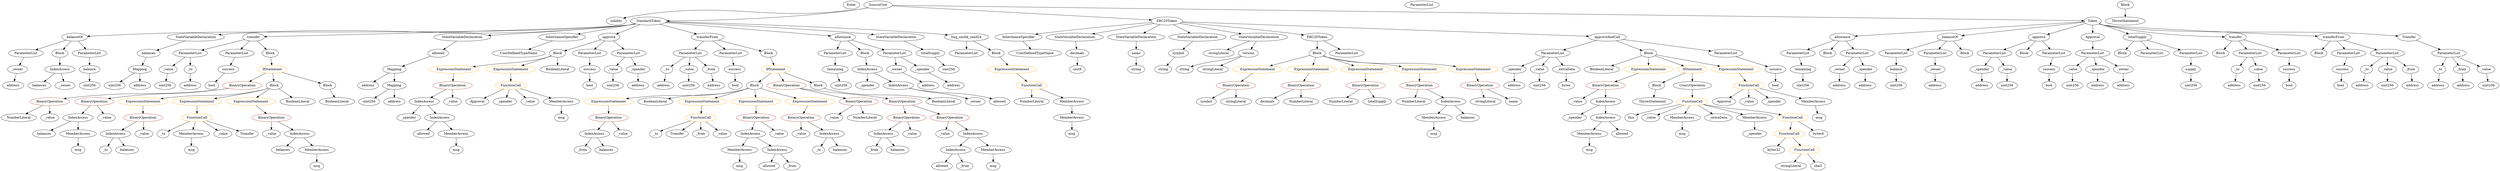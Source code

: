 strict digraph {
	graph [bb="0,0,9304.2,756"];
	node [label="\N"];
	Enter	[height=0.5,
		pos="3390.6,738",
		width=0.83628];
	VariableDeclaration_decimals	[color=black,
		height=0.5,
		label=decimals,
		pos="4068.6,522",
		width=1.1967];
	ElementaryTypeName_uint8	[color=black,
		height=0.5,
		label=uint8,
		pos="4068.6,450",
		width=0.7947];
	VariableDeclaration_decimals -> ElementaryTypeName_uint8	[pos="e,4068.6,468.1 4068.6,503.7 4068.6,496.41 4068.6,487.73 4068.6,479.54"];
	Block_Unnamed_3	[color=black,
		height=0.5,
		label=Block,
		pos="8629.6,522",
		width=0.90558];
	Identifier_msg_9	[color=black,
		height=0.5,
		label=msg,
		pos="5908.6,90",
		width=0.75];
	NumberLiteral_Unnamed_3	[color=black,
		height=0.5,
		label=NumberLiteral,
		pos="5257.6,306",
		width=1.765];
	FunctionDefinition_allowance	[color=black,
		height=0.5,
		label=allowance,
		pos="6860.6,594",
		width=1.3076];
	ParameterList_Unnamed_11	[color=black,
		height=0.5,
		label=ParameterList,
		pos="6692.6,522",
		width=1.7095];
	FunctionDefinition_allowance -> ParameterList_Unnamed_11	[pos="e,6727,537.33 6829.8,580.16 6803.9,569.37 6766.5,553.8 6737.3,541.64"];
	Block_Unnamed_5	[color=black,
		height=0.5,
		label=Block,
		pos="6804.6,522",
		width=0.90558];
	FunctionDefinition_allowance -> Block_Unnamed_5	[pos="e,6817.4,538.99 6847.3,576.41 6840.5,567.92 6832.1,557.41 6824.6,547.96"];
	ParameterList_Unnamed_10	[color=black,
		height=0.5,
		label=ParameterList,
		pos="6916.6,522",
		width=1.7095];
	FunctionDefinition_allowance -> ParameterList_Unnamed_10	[pos="e,6903,539.96 6873.9,576.41 6880.5,568.16 6888.6,558.01 6896,548.78"];
	BinaryOperation_Unnamed_7	[color=brown,
		height=0.5,
		label=BinaryOperation,
		pos="3420.6,234",
		width=1.9867];
	IndexAccess_Unnamed_3	[color=black,
		height=0.5,
		label=IndexAccess,
		pos="3331.6,162",
		width=1.6402];
	BinaryOperation_Unnamed_7 -> IndexAccess_Unnamed_3	[pos="e,3352.2,179.23 3399.5,216.41 3388,207.37 3373.6,196.03 3361,186.13"];
	Identifier__value_5	[color=black,
		height=0.5,
		label=_value,
		pos="3443.6,162",
		width=0.96103];
	BinaryOperation_Unnamed_7 -> Identifier__value_5	[pos="e,3438,180.1 3426.3,215.7 3428.7,208.24 3431.7,199.32 3434.4,190.97"];
	BinaryOperation_Unnamed_12	[color=brown,
		height=0.5,
		label=BinaryOperation,
		pos="2849.6,234",
		width=1.9867];
	IndexAccess_Unnamed_8	[color=black,
		height=0.5,
		label=IndexAccess,
		pos="2828.6,162",
		width=1.6402];
	BinaryOperation_Unnamed_12 -> IndexAccess_Unnamed_8	[pos="e,2833.7,180.1 2844.4,215.7 2842.2,208.24 2839.5,199.32 2837,190.97"];
	Identifier__value_10	[color=black,
		height=0.5,
		label=_value,
		pos="2940.6,162",
		width=0.96103];
	BinaryOperation_Unnamed_12 -> Identifier__value_10	[pos="e,2921.6,177.57 2871.2,216.41 2883.6,206.82 2899.4,194.65 2912.8,184.35"];
	Identifier_allowed_1	[color=black,
		height=0.5,
		label=allowed,
		pos="2915.6,18",
		width=1.0858];
	Parameter_remaining	[color=black,
		height=0.5,
		label=remaining,
		pos="6707.6,450",
		width=1.2798];
	ParameterList_Unnamed_11 -> Parameter_remaining	[pos="e,6703.9,468.1 6696.3,503.7 6697.9,496.32 6699.8,487.52 6701.5,479.25"];
	IndexAccess_Unnamed_7	[color=black,
		height=0.5,
		label=IndexAccess,
		pos="2220.6,162",
		width=1.6402];
	Identifier__from_2	[color=black,
		height=0.5,
		label=_from,
		pos="2173.6,90",
		width=0.93331];
	IndexAccess_Unnamed_7 -> Identifier__from_2	[pos="e,2184.5,107.31 2209.2,144.05 2203.7,135.85 2197,125.83 2190.9,116.71"];
	Identifier_balances_5	[color=black,
		height=0.5,
		label=balances,
		pos="2267.6,90",
		width=1.1828];
	IndexAccess_Unnamed_7 -> Identifier_balances_5	[pos="e,2256.3,107.79 2232,144.05 2237.4,135.97 2244,126.12 2250.1,117.11"];
	Block_Unnamed_13	[color=black,
		height=0.5,
		label=Block,
		pos="2087.6,522",
		width=0.90558];
	ExpressionStatement_Unnamed_7	[color=orange,
		height=0.5,
		label=ExpressionStatement,
		pos="1715.6,450",
		width=2.458];
	Block_Unnamed_13 -> ExpressionStatement_Unnamed_7	[pos="e,1783,462.06 2063,509.98 2057.4,507.75 2051.3,505.6 2045.6,504 1947.6,476.74 1920,484.2 1819.6,468 1811.4,466.67 1802.8,465.28 \
1794.2,463.89"];
	ExpressionStatement_Unnamed_8	[color=orange,
		height=0.5,
		label=ExpressionStatement,
		pos="1916.6,450",
		width=2.458];
	Block_Unnamed_13 -> ExpressionStatement_Unnamed_8	[pos="e,1954.7,466.62 2062,510.52 2036.5,500.07 1996.6,483.76 1965.1,470.85"];
	BooleanLiteral_Unnamed_4	[color=black,
		height=0.5,
		label=BooleanLiteral,
		pos="2087.6,450",
		width=1.7788];
	Block_Unnamed_13 -> BooleanLiteral_Unnamed_4	[pos="e,2087.6,468.1 2087.6,503.7 2087.6,496.41 2087.6,487.73 2087.6,479.54"];
	Identifier_Approval_1	[color=black,
		height=0.5,
		label=Approval,
		pos="6418.6,306",
		width=1.266];
	IndexAccess_Unnamed_13	[color=black,
		height=0.5,
		label=IndexAccess,
		pos="3281.6,450",
		width=1.6402];
	Identifier__spender_2	[color=black,
		height=0.5,
		label=_spender,
		pos="3281.6,378",
		width=1.2521];
	IndexAccess_Unnamed_13 -> Identifier__spender_2	[pos="e,3281.6,396.1 3281.6,431.7 3281.6,424.41 3281.6,415.73 3281.6,407.54"];
	IndexAccess_Unnamed_14	[color=black,
		height=0.5,
		label=IndexAccess,
		pos="3403.6,378",
		width=1.6402];
	IndexAccess_Unnamed_13 -> IndexAccess_Unnamed_14	[pos="e,3376.9,394.33 3308.4,433.64 3325.6,423.75 3348.2,410.76 3367.1,399.93"];
	Parameter__value_3	[color=black,
		height=0.5,
		label=_value,
		pos="623.59,450",
		width=0.96103];
	ElementaryTypeName_uint256_8	[color=black,
		height=0.5,
		label=uint256,
		pos="615.59,378",
		width=1.0442];
	Parameter__value_3 -> ElementaryTypeName_uint256_8	[pos="e,617.54,396.1 621.61,431.7 620.78,424.41 619.78,415.73 618.85,407.54"];
	BooleanLiteral_Unnamed_5	[color=black,
		height=0.5,
		label=BooleanLiteral,
		pos="5965.6,450",
		width=1.7788];
	Parameter__value_5	[color=black,
		height=0.5,
		label=_value,
		pos="2302.6,450",
		width=0.96103];
	ElementaryTypeName_uint256_11	[color=black,
		height=0.5,
		label=uint256,
		pos="2302.6,378",
		width=1.0442];
	Parameter__value_5 -> ElementaryTypeName_uint256_11	[pos="e,2302.6,396.1 2302.6,431.7 2302.6,424.41 2302.6,415.73 2302.6,407.54"];
	PragmaDirective_solidity	[color=black,
		height=0.5,
		label=solidity,
		pos="2359.6,666",
		width=1.0442];
	Identifier__spender_3	[color=black,
		height=0.5,
		label=_spender,
		pos="5849.6,234",
		width=1.2521];
	ExpressionStatement_Unnamed_4	[color=orange,
		height=0.5,
		label=ExpressionStatement,
		pos="2312.6,306",
		width=2.458];
	BinaryOperation_Unnamed_11	[color=brown,
		height=0.5,
		label=BinaryOperation,
		pos="2312.6,234",
		width=1.9867];
	ExpressionStatement_Unnamed_4 -> BinaryOperation_Unnamed_11	[pos="e,2312.6,252.1 2312.6,287.7 2312.6,280.41 2312.6,271.73 2312.6,263.54"];
	BinaryOperation_Unnamed_14	[color=brown,
		height=0.5,
		label=BinaryOperation,
		pos="5284.6,378",
		width=1.9867];
	BinaryOperation_Unnamed_14 -> NumberLiteral_Unnamed_3	[pos="e,5264.2,324.1 5277.9,359.7 5275,352.15 5271.5,343.12 5268.3,334.68"];
	IndexAccess_Unnamed_15	[color=black,
		height=0.5,
		label=IndexAccess,
		pos="5398.6,306",
		width=1.6402];
	BinaryOperation_Unnamed_14 -> IndexAccess_Unnamed_15	[pos="e,5373.3,322.5 5310.7,360.94 5326.5,351.29 5346.6,338.89 5363.7,328.41"];
	FunctionDefinition_balanceOf_1	[color=black,
		height=0.5,
		label=balanceOf,
		pos="273.59,594",
		width=1.3491];
	ParameterList_Unnamed_18	[color=black,
		height=0.5,
		label=ParameterList,
		pos="88.587,522",
		width=1.7095];
	FunctionDefinition_balanceOf_1 -> ParameterList_Unnamed_18	[pos="e,125.18,536.85 240.51,580.49 211.38,569.46 168.61,553.28 135.86,540.89"];
	Block_Unnamed_12	[color=black,
		height=0.5,
		label=Block,
		pos="217.59,522",
		width=0.90558];
	FunctionDefinition_balanceOf_1 -> Block_Unnamed_12	[pos="e,230.38,538.99 260.32,576.41 253.52,567.92 245.11,557.41 237.56,547.96"];
	ParameterList_Unnamed_19	[color=black,
		height=0.5,
		label=ParameterList,
		pos="330.59,522",
		width=1.7095];
	FunctionDefinition_balanceOf_1 -> ParameterList_Unnamed_19	[pos="e,316.78,539.96 287.1,576.41 293.81,568.16 302.08,558.01 309.6,548.78"];
	FunctionDefinition_balanceOf	[color=black,
		height=0.5,
		label=balanceOf,
		pos="7254.6,594",
		width=1.3491];
	ParameterList_Unnamed_3	[color=black,
		height=0.5,
		label=ParameterList,
		pos="7057.6,522",
		width=1.7095];
	FunctionDefinition_balanceOf -> ParameterList_Unnamed_3	[pos="e,7095.5,536.49 7220.3,580.81 7188.7,569.59 7141.6,552.84 7106.1,540.25"];
	ParameterList_Unnamed_2	[color=black,
		height=0.5,
		label=ParameterList,
		pos="7198.6,522",
		width=1.7095];
	FunctionDefinition_balanceOf -> ParameterList_Unnamed_2	[pos="e,7212.2,539.96 7241.3,576.41 7234.7,568.16 7226.6,558.01 7219.2,548.78"];
	Block_Unnamed_1	[color=black,
		height=0.5,
		label=Block,
		pos="7310.6,522",
		width=0.90558];
	FunctionDefinition_balanceOf -> Block_Unnamed_1	[pos="e,7297.8,538.99 7267.9,576.41 7274.7,567.92 7283.1,557.41 7290.6,547.96"];
	Identifier_allowed	[color=black,
		height=0.5,
		label=allowed,
		pos="3479.6,18",
		width=1.0858];
	Identifier__value_8	[color=black,
		height=0.5,
		label=_value,
		pos="3027.6,162",
		width=0.96103];
	StateVariableDeclaration_Unnamed	[color=black,
		height=0.5,
		label=StateVariableDeclaration,
		pos="632.59,594",
		width=2.8184];
	VariableDeclaration_balances	[color=black,
		height=0.5,
		label=balances,
		pos="554.59,522",
		width=1.1828];
	StateVariableDeclaration_Unnamed -> VariableDeclaration_balances	[pos="e,572.23,538.83 613.71,576.05 603.74,567.12 591.37,556.01 580.52,546.28"];
	ElementaryTypeName_uint256_16	[color=black,
		height=0.5,
		label=uint256,
		pos="5729.6,378",
		width=1.0442];
	BooleanLiteral_Unnamed_2	[color=black,
		height=0.5,
		label=BooleanLiteral,
		pos="2483.6,306",
		width=1.7788];
	InheritanceSpecifier_Unnamed_1	[color=black,
		height=0.5,
		label=InheritanceSpecifier,
		pos="3849.6,594",
		width=2.3333];
	UserDefinedTypeName_Unnamed_1	[color=black,
		height=0.5,
		label=UserDefinedTypeName,
		pos="3909.6,522",
		width=2.7214];
	InheritanceSpecifier_Unnamed_1 -> UserDefinedTypeName_Unnamed_1	[pos="e,3894.8,540.28 3864.1,576.05 3871.1,567.92 3879.6,558 3887.4,548.94"];
	Parameter__to_1	[color=black,
		height=0.5,
		label=_to,
		pos="8798.6,450",
		width=0.75];
	ElementaryTypeName_address_3	[color=black,
		height=0.5,
		label=address,
		pos="8787.6,378",
		width=1.0996];
	Parameter__to_1 -> ElementaryTypeName_address_3	[pos="e,8790.3,396.1 8795.9,431.7 8794.7,424.32 8793.3,415.52 8792,407.25"];
	ElementaryTypeName_address	[color=black,
		height=0.5,
		label=address,
		pos="7198.6,378",
		width=1.0996];
	ExpressionStatement_Unnamed_14	[color=orange,
		height=0.5,
		label=ExpressionStatement,
		pos="4699.6,450",
		width=2.458];
	BinaryOperation_Unnamed_18	[color=brown,
		height=0.5,
		label=BinaryOperation,
		pos="4602.6,378",
		width=1.9867];
	ExpressionStatement_Unnamed_14 -> BinaryOperation_Unnamed_18	[pos="e,4625.4,395.47 4676.6,432.41 4664,423.34 4648.3,411.97 4634.5,402.06"];
	NumberLiteral_Unnamed_4	[color=black,
		height=0.5,
		label=NumberLiteral,
		pos="4987.6,306",
		width=1.765];
	ElementaryTypeName_address_19	[color=black,
		height=0.5,
		label=address,
		pos="1379.6,378",
		width=1.0996];
	ParameterList_Unnamed_24	[color=black,
		height=0.5,
		label=ParameterList,
		pos="3158.6,522",
		width=1.7095];
	Parameter_remaining_1	[color=black,
		height=0.5,
		label=remaining,
		pos="3158.6,450",
		width=1.2798];
	ParameterList_Unnamed_24 -> Parameter_remaining_1	[pos="e,3158.6,468.1 3158.6,503.7 3158.6,496.41 3158.6,487.73 3158.6,479.54"];
	Identifier__to_1	[color=black,
		height=0.5,
		label=_to,
		pos="639.59,162",
		width=0.75];
	Block_Unnamed_2	[color=black,
		height=0.5,
		label=Block,
		pos="8264.6,522",
		width=0.90558];
	Parameter_success_3	[color=black,
		height=0.5,
		label=success,
		pos="832.59,450",
		width=1.1135];
	ElementaryTypeName_bool_3	[color=black,
		height=0.5,
		label=bool,
		pos="795.59,378",
		width=0.76697];
	Parameter_success_3 -> ElementaryTypeName_bool_3	[pos="e,804.21,395.31 823.63,432.05 819.39,424.03 814.22,414.26 809.49,405.3"];
	Parameter__to	[color=black,
		height=0.5,
		label=_to,
		pos="8341.6,450",
		width=0.75];
	ElementaryTypeName_address_1	[color=black,
		height=0.5,
		label=address,
		pos="8333.6,378",
		width=1.0996];
	Parameter__to -> ElementaryTypeName_address_1	[pos="e,8335.5,396.1 8339.6,431.7 8338.8,424.41 8337.8,415.73 8336.8,407.54"];
	Identifier_msg_5	[color=black,
		height=0.5,
		label=msg,
		pos="1721.6,90",
		width=0.75];
	Identifier_balances_6	[color=black,
		height=0.5,
		label=balances,
		pos="139.59,378",
		width=1.1828];
	ContractDefinition_StandardToken	[color=black,
		height=0.5,
		label=StandardToken,
		pos="2483.6,666",
		width=1.8897];
	ContractDefinition_StandardToken -> FunctionDefinition_balanceOf_1	[pos="e,320.82,598.92 2435.8,652.91 2426.2,650.91 2416.1,649.13 2406.6,648 1990.8,598.62 940.93,630.27 522.59,612 457.33,609.15 382.58,\
603.76 332.15,599.81"];
	ContractDefinition_StandardToken -> StateVariableDeclaration_Unnamed	[pos="e,724.17,602.12 2435.4,652.86 2425.9,650.89 2416,649.14 2406.6,648 2070.9,607.37 1223.3,627.34 885.59,612 836.23,609.76 781.52,606.21 \
735.64,602.94"];
	FunctionDefinition_transfer_1	[color=black,
		height=0.5,
		label=transfer,
		pos="933.59,594",
		width=1.0719];
	ContractDefinition_StandardToken -> FunctionDefinition_transfer_1	[pos="e,972.27,595.97 2435.4,652.95 2425.9,650.98 2416,649.19 2406.6,648 2263.1,629.74 1224.5,602.4 983.47,596.26"];
	StateVariableDeclaration_Unnamed_1	[color=black,
		height=0.5,
		label=StateVariableDeclaration,
		pos="1727.6,594",
		width=2.8184];
	ContractDefinition_StandardToken -> StateVariableDeclaration_Unnamed_1	[pos="e,1822.3,600.75 2434.9,653.18 2425.5,651.21 2415.8,649.37 2406.6,648 2299.2,632.03 1996.2,611.68 1833.7,601.47"];
	InheritanceSpecifier_Unnamed	[color=black,
		height=0.5,
		label=InheritanceSpecifier,
		pos="2096.6,594",
		width=2.3333];
	ContractDefinition_StandardToken -> InheritanceSpecifier_Unnamed	[pos="e,2163,605.4 2433.1,653.5 2424.3,651.59 2415.2,649.68 2406.6,648 2327.6,632.54 2236.8,617.31 2174,607.17"];
	FunctionDefinition_approve_1	[color=black,
		height=0.5,
		label=approve,
		pos="2279.6,594",
		width=1.1412];
	ContractDefinition_StandardToken -> FunctionDefinition_approve_1	[pos="e,2311.1,605.82 2443.3,651.17 2408.1,639.11 2357.3,621.68 2321.7,609.44"];
	FunctionDefinition_transferFrom_1	[color=black,
		height=0.5,
		label=transferFrom,
		pos="2678.6,594",
		width=1.6402];
	ContractDefinition_StandardToken -> FunctionDefinition_transferFrom_1	[pos="e,2641.3,608.38 2522.6,651 2553.6,639.85 2597.3,624.2 2630.5,612.27"];
	FunctionDefinition_allowance_1	[color=black,
		height=0.5,
		label=allowance,
		pos="3188.6,594",
		width=1.3076];
	ContractDefinition_StandardToken -> FunctionDefinition_allowance_1	[pos="e,3143.3,599.5 2546.5,658.76 2682.4,645.26 3001.9,613.53 3132,600.62"];
	StateVariableDeclaration_Unnamed_2	[color=black,
		height=0.5,
		label=StateVariableDeclaration,
		pos="3385.6,594",
		width=2.8184];
	ContractDefinition_StandardToken -> StateVariableDeclaration_Unnamed_2	[pos="e,3305.5,605.37 2549.8,661.51 2682.1,654.3 2988.2,636.37 3244.6,612 3260.6,610.47 3277.7,608.62 3294.2,606.7"];
	FunctionDefinition_bug_unchk_send24	[color=black,
		height=0.5,
		label=bug_unchk_send24,
		pos="3648.6,594",
		width=2.3194];
	ContractDefinition_StandardToken -> FunctionDefinition_bug_unchk_send24	[pos="e,3577.4,603.78 2550.9,662.83 2713.4,657.3 3140.3,641.02 3495.6,612 3518.5,610.13 3543.3,607.6 3566.1,605.06"];
	ElementaryTypeName_bytes32	[color=black,
		height=0.5,
		label=bytes32,
		pos="6628.6,90",
		width=1.0996];
	StateVariableDeclaration_Unnamed_4	[color=black,
		height=0.5,
		label=StateVariableDeclaration,
		pos="4052.6,594",
		width=2.8184];
	StateVariableDeclaration_Unnamed_4 -> VariableDeclaration_decimals	[pos="e,4064.7,540.1 4056.5,575.7 4058.2,568.32 4060.2,559.52 4062.1,551.25"];
	FunctionDefinition_approve	[color=black,
		height=0.5,
		label=approve,
		pos="7590.6,594",
		width=1.1412];
	ParameterList_Unnamed_8	[color=black,
		height=0.5,
		label=ParameterList,
		pos="7422.6,522",
		width=1.7095];
	FunctionDefinition_approve -> ParameterList_Unnamed_8	[pos="e,7456.9,537.29 7561.7,580.97 7535.8,570.17 7497.4,554.17 7467.5,541.7"];
	Block_Unnamed_4	[color=black,
		height=0.5,
		label=Block,
		pos="7534.6,522",
		width=0.90558];
	FunctionDefinition_approve -> Block_Unnamed_4	[pos="e,7547.1,538.67 7577.6,576.76 7570.6,568.07 7561.9,557.19 7554.2,547.49"];
	ParameterList_Unnamed_9	[color=black,
		height=0.5,
		label=ParameterList,
		pos="7646.6,522",
		width=1.7095];
	FunctionDefinition_approve -> ParameterList_Unnamed_9	[pos="e,7633.3,539.63 7603.6,576.76 7610.3,568.4 7618.6,558.02 7626.1,548.61"];
	Parameter_balance	[color=black,
		height=0.5,
		label=balance,
		pos="7057.6,450",
		width=1.0719];
	ElementaryTypeName_uint256_1	[color=black,
		height=0.5,
		label=uint256,
		pos="7057.6,378",
		width=1.0442];
	Parameter_balance -> ElementaryTypeName_uint256_1	[pos="e,7057.6,396.1 7057.6,431.7 7057.6,424.41 7057.6,415.73 7057.6,407.54"];
	ExpressionStatement_Unnamed_1	[color=orange,
		height=0.5,
		label=ExpressionStatement,
		pos="558.59,306",
		width=2.458];
	BinaryOperation_Unnamed_4	[color=brown,
		height=0.5,
		label=BinaryOperation,
		pos="558.59,234",
		width=1.9867];
	ExpressionStatement_Unnamed_1 -> BinaryOperation_Unnamed_4	[pos="e,558.59,252.1 558.59,287.7 558.59,280.41 558.59,271.73 558.59,263.54"];
	ParameterList_Unnamed_13	[color=black,
		height=0.5,
		label=ParameterList,
		pos="7787.6,522",
		width=1.7095];
	VariableDeclaration__value_1	[color=black,
		height=0.5,
		label=_value,
		pos="7714.6,450",
		width=0.96103];
	ParameterList_Unnamed_13 -> VariableDeclaration__value_1	[pos="e,7730.3,466.04 7770.3,504.41 7760.8,495.31 7748.9,483.9 7738.5,473.96"];
	VariableDeclaration__spender	[color=black,
		height=0.5,
		label=_spender,
		pos="7812.6,450",
		width=1.2521];
	ParameterList_Unnamed_13 -> VariableDeclaration__spender	[pos="e,7806.5,468.1 7793.8,503.7 7796.5,496.15 7799.7,487.12 7802.7,478.68"];
	VariableDeclaration__owner	[color=black,
		height=0.5,
		label=_owner,
		pos="7914.6,450",
		width=1.0719];
	ParameterList_Unnamed_13 -> VariableDeclaration__owner	[pos="e,7890.2,464.44 7815.5,505.64 7834.6,495.1 7860.1,481.06 7880.4,469.85"];
	BinaryOperation_Unnamed_2	[color=brown,
		height=0.5,
		label=BinaryOperation,
		pos="189.59,306",
		width=1.9867];
	NumberLiteral_Unnamed	[color=black,
		height=0.5,
		label=NumberLiteral,
		pos="73.587,234",
		width=1.765];
	BinaryOperation_Unnamed_2 -> NumberLiteral_Unnamed	[pos="e,99.676,250.74 162.97,288.94 147.09,279.36 126.72,267.06 109.44,256.63"];
	Identifier__value_1	[color=black,
		height=0.5,
		label=_value,
		pos="189.59,234",
		width=0.96103];
	BinaryOperation_Unnamed_2 -> Identifier__value_1	[pos="e,189.59,252.1 189.59,287.7 189.59,280.41 189.59,271.73 189.59,263.54"];
	Identifier__value_9	[color=black,
		height=0.5,
		label=_value,
		pos="2332.6,162",
		width=0.96103];
	ParameterList_Unnamed_3 -> Parameter_balance	[pos="e,7057.6,468.1 7057.6,503.7 7057.6,496.41 7057.6,487.73 7057.6,479.54"];
	BinaryOperation_Unnamed	[color=brown,
		height=0.5,
		label=BinaryOperation,
		pos="912.59,378",
		width=1.9867];
	BinaryOperation_Unnamed -> BinaryOperation_Unnamed_2	[pos="e,247.41,316.89 861.57,365.03 851.98,363.1 842.01,361.31 832.59,360 597.43,327.24 535.57,350.16 299.59,324 286.31,322.53 272.18,\
320.61 258.62,318.6"];
	BinaryOperation_Unnamed_1	[color=brown,
		height=0.5,
		label=BinaryOperation,
		pos="380.59,306",
		width=1.9867];
	BinaryOperation_Unnamed -> BinaryOperation_Unnamed_1	[pos="e,432.29,318.74 861.1,365.17 851.65,363.25 841.85,361.43 832.59,360 668.86,334.74 625.35,349.05 461.59,324 455.64,323.09 449.47,\
322.02 443.31,320.87"];
	ElementaryTypeName_uint256_12	[color=black,
		height=0.5,
		label=uint256,
		pos="3180.6,378",
		width=1.0442];
	Block_Unnamed_7	[color=black,
		height=0.5,
		label=Block,
		pos="1034.6,378",
		width=0.90558];
	Block_Unnamed_7 -> ExpressionStatement_Unnamed_1	[pos="e,622.81,318.76 1010.3,365.58 1004.9,363.42 999.11,361.41 993.59,360 847.63,322.77 805.76,344.88 656.59,324 649.23,322.97 641.59,\
321.81 633.95,320.58"];
	ExpressionStatement_Unnamed_2	[color=orange,
		height=0.5,
		label=ExpressionStatement,
		pos="753.59,306",
		width=2.458];
	Block_Unnamed_7 -> ExpressionStatement_Unnamed_2	[pos="e,819.6,318.34 1009.7,365.86 1004.4,363.74 998.88,361.67 993.59,360 940.08,343.14 878.24,329.62 830.73,320.46"];
	ExpressionStatement_Unnamed	[color=orange,
		height=0.5,
		label=ExpressionStatement,
		pos="948.59,306",
		width=2.458];
	Block_Unnamed_7 -> ExpressionStatement_Unnamed	[pos="e,969.41,323.95 1016.8,362.5 1005.6,353.39 990.87,341.41 977.98,330.92"];
	BooleanLiteral_Unnamed	[color=black,
		height=0.5,
		label=BooleanLiteral,
		pos="1119.6,306",
		width=1.7788];
	Block_Unnamed_7 -> BooleanLiteral_Unnamed	[pos="e,1099.6,323.45 1052.2,362.5 1063.4,353.26 1078.2,341.07 1091.1,330.47"];
	Identifier_msg_2	[color=black,
		height=0.5,
		label=msg,
		pos="753.59,90",
		width=0.75];
	ParameterList_Unnamed_14	[color=black,
		height=0.5,
		label=ParameterList,
		pos="710.59,522",
		width=1.7095];
	FunctionDefinition_transfer_1 -> ParameterList_Unnamed_14	[pos="e,751.36,535.8 902.11,583.12 865.77,571.71 805.47,552.78 762.24,539.21"];
	ParameterList_Unnamed_15	[color=black,
		height=0.5,
		label=ParameterList,
		pos="860.59,522",
		width=1.7095];
	FunctionDefinition_transfer_1 -> ParameterList_Unnamed_15	[pos="e,878.02,539.71 917.39,577.46 908.26,568.72 896.66,557.59 886.32,547.68"];
	Block_Unnamed_6	[color=black,
		height=0.5,
		label=Block,
		pos="1007.6,522",
		width=0.90558];
	FunctionDefinition_transfer_1 -> Block_Unnamed_6	[pos="e,991.72,538.01 950.01,577.46 959.82,568.18 972.46,556.23 983.4,545.88"];
	Parameter__to_3	[color=black,
		height=0.5,
		label=_to,
		pos="2503.6,450",
		width=0.75];
	ElementaryTypeName_address_13	[color=black,
		height=0.5,
		label=address,
		pos="2495.6,378",
		width=1.0996];
	Parameter__to_3 -> ElementaryTypeName_address_13	[pos="e,2497.5,396.1 2501.6,431.7 2500.8,424.41 2499.8,415.73 2498.8,407.54"];
	ElementaryTypeName_bytes	[color=black,
		height=0.5,
		label=bytes,
		pos="5832.6,378",
		width=0.85014];
	ExpressionStatement_Unnamed_13	[color=orange,
		height=0.5,
		label=ExpressionStatement,
		pos="4894.6,450",
		width=2.458];
	BinaryOperation_Unnamed_17	[color=brown,
		height=0.5,
		label=BinaryOperation,
		pos="4842.6,378",
		width=1.9867];
	ExpressionStatement_Unnamed_13 -> BinaryOperation_Unnamed_17	[pos="e,4855.3,396.1 4881.7,431.7 4875.8,423.73 4868.7,414.1 4862.1,405.26"];
	ParameterList_Unnamed_25	[color=black,
		height=0.5,
		label=ParameterList,
		pos="6103.6,738",
		width=1.7095];
	Identifier__from	[color=black,
		height=0.5,
		label=_from,
		pos="3317.6,90",
		width=0.93331];
	IndexAccess_Unnamed_3 -> Identifier__from	[pos="e,3321,108.1 3328.1,143.7 3326.7,136.32 3324.9,127.52 3323.2,119.25"];
	Identifier_balances_3	[color=black,
		height=0.5,
		label=balances,
		pos="3411.6,90",
		width=1.1828];
	IndexAccess_Unnamed_3 -> Identifier_balances_3	[pos="e,3393.7,106.67 3350.1,144.76 3360.6,135.62 3373.8,124.06 3385.3,114"];
	MemberAccess_Unnamed_4	[color=black,
		height=0.5,
		label=MemberAccess,
		pos="2800.6,90",
		width=1.9174];
	Identifier_msg_4	[color=black,
		height=0.5,
		label=msg,
		pos="2800.6,18",
		width=0.75];
	MemberAccess_Unnamed_4 -> Identifier_msg_4	[pos="e,2800.6,36.104 2800.6,71.697 2800.6,64.407 2800.6,55.726 2800.6,47.536"];
	Parameter__owner	[color=black,
		height=0.5,
		label=_owner,
		pos="7198.6,450",
		width=1.0719];
	Parameter__owner -> ElementaryTypeName_address	[pos="e,7198.6,396.1 7198.6,431.7 7198.6,424.41 7198.6,415.73 7198.6,407.54"];
	IndexAccess_Unnamed_10	[color=black,
		height=0.5,
		label=IndexAccess,
		pos="216.59,450",
		width=1.6402];
	IndexAccess_Unnamed_10 -> Identifier_balances_6	[pos="e,156.91,394.75 198.34,432.41 188.44,423.41 176.05,412.15 165.2,402.29"];
	Identifier__owner	[color=black,
		height=0.5,
		label=_owner,
		pos="238.59,378",
		width=1.0719];
	IndexAccess_Unnamed_10 -> Identifier__owner	[pos="e,233.21,396.1 222.03,431.7 224.37,424.24 227.17,415.32 229.8,406.97"];
	BinaryOperation_Unnamed_13	[color=brown,
		height=0.5,
		label=BinaryOperation,
		pos="1709.6,378",
		width=1.9867];
	ExpressionStatement_Unnamed_7 -> BinaryOperation_Unnamed_13	[pos="e,1711.1,396.1 1714.1,431.7 1713.5,424.41 1712.7,415.73 1712,407.54"];
	ThrowStatement_Unnamed_1	[color=black,
		height=0.5,
		label=ThrowStatement,
		pos="6148.6,306",
		width=2.0006];
	BinaryOperation_Unnamed_16	[color=brown,
		height=0.5,
		label=BinaryOperation,
		pos="5503.6,378",
		width=1.9867];
	stringLiteral_Unnamed_2	[color=black,
		height=0.5,
		label=stringLiteral,
		pos="5529.6,306",
		width=1.5016];
	BinaryOperation_Unnamed_16 -> stringLiteral_Unnamed_2	[pos="e,5523.2,324.1 5510,359.7 5512.8,352.15 5516.2,343.12 5519.3,334.68"];
	Identifier_name	[color=black,
		height=0.5,
		label=name,
		pos="5631.6,306",
		width=0.83628];
	BinaryOperation_Unnamed_16 -> Identifier_name	[pos="e,5609.8,318.9 5532.6,361.12 5552.7,350.14 5579.4,335.55 5600,324.29"];
	Identifier_msg_10	[color=black,
		height=0.5,
		label=msg,
		pos="6801.6,234",
		width=0.75];
	ParameterList_Unnamed_14 -> Parameter__value_3	[pos="e,641.88,465.72 690.41,504.76 678.61,495.27 663.57,483.17 650.75,472.85"];
	Parameter__to_2	[color=black,
		height=0.5,
		label=_to,
		pos="710.59,450",
		width=0.75];
	ParameterList_Unnamed_14 -> Parameter__to_2	[pos="e,710.59,468.1 710.59,503.7 710.59,496.41 710.59,487.73 710.59,479.54"];
	VariableDeclaration__to	[color=black,
		height=0.5,
		label=_to,
		pos="9078.6,450",
		width=0.75];
	ElementaryTypeName_address_8	[color=black,
		height=0.5,
		label=address,
		pos="9074.6,378",
		width=1.0996];
	VariableDeclaration__to -> ElementaryTypeName_address_8	[pos="e,9075.6,396.1 9077.6,431.7 9077.2,424.41 9076.7,415.73 9076.2,407.54"];
	ParameterList_Unnamed_15 -> Parameter_success_3	[pos="e,839.43,468.1 853.67,503.7 850.65,496.15 847.03,487.12 843.66,478.68"];
	Identifier__value_6	[color=black,
		height=0.5,
		label=_value,
		pos="3557.6,162",
		width=0.96103];
	EventDefinition_Approval	[color=black,
		height=0.5,
		label=Approval,
		pos="7787.6,594",
		width=1.266];
	EventDefinition_Approval -> ParameterList_Unnamed_13	[pos="e,7787.6,540.1 7787.6,575.7 7787.6,568.41 7787.6,559.73 7787.6,551.54"];
	Block_Unnamed_8	[color=black,
		height=0.5,
		label=Block,
		pos="1148.6,378",
		width=0.90558];
	BooleanLiteral_Unnamed_1	[color=black,
		height=0.5,
		label=BooleanLiteral,
		pos="1265.6,306",
		width=1.7788];
	Block_Unnamed_8 -> BooleanLiteral_Unnamed_1	[pos="e,1239.3,322.7 1170,364.16 1186.7,354.21 1210.1,340.21 1229.6,328.55"];
	ParameterList_Unnamed_27	[color=black,
		height=0.5,
		label=ParameterList,
		pos="5780.6,522",
		width=1.7095];
	Parameter__spender_4	[color=black,
		height=0.5,
		label=_spender,
		pos="5631.6,450",
		width=1.2521];
	ParameterList_Unnamed_27 -> Parameter__spender_4	[pos="e,5660.1,464.4 5749,506.15 5726.1,495.39 5694.9,480.76 5670.5,469.27"];
	Parameter__value_6	[color=black,
		height=0.5,
		label=_value,
		pos="5729.6,450",
		width=0.96103];
	ParameterList_Unnamed_27 -> Parameter__value_6	[pos="e,5741.5,467.31 5768.2,504.05 5762.2,495.77 5754.8,485.62 5748.1,476.42"];
	Parameter__extraData	[color=black,
		height=0.5,
		label=_extraData,
		pos="5832.6,450",
		width=1.4046];
	ParameterList_Unnamed_27 -> Parameter__extraData	[pos="e,5820.1,467.79 5793.2,504.05 5799.2,495.89 5806.7,485.91 5813.4,476.82"];
	BinaryOperation_Unnamed_10	[color=brown,
		height=0.5,
		label=BinaryOperation,
		pos="3027.6,234",
		width=1.9867];
	BinaryOperation_Unnamed_10 -> Identifier__value_8	[pos="e,3027.6,180.1 3027.6,215.7 3027.6,208.41 3027.6,199.73 3027.6,191.54"];
	IndexAccess_Unnamed_6	[color=black,
		height=0.5,
		label=IndexAccess,
		pos="3139.6,162",
		width=1.6402];
	BinaryOperation_Unnamed_10 -> IndexAccess_Unnamed_6	[pos="e,3114.5,178.67 3053.6,216.76 3068.9,207.18 3088.5,194.92 3105.1,184.53"];
	Identifier__to_3	[color=black,
		height=0.5,
		label=_to,
		pos="2449.6,162",
		width=0.75];
	Block_Unnamed_18	[color=black,
		height=0.5,
		label=Block,
		pos="6136.6,522",
		width=0.90558];
	Block_Unnamed_18 -> BooleanLiteral_Unnamed_5	[pos="e,6000.9,465.45 6111,510.52 6084.7,499.76 6043.2,482.79 6011.3,469.72"];
	ExpressionStatement_Unnamed_15	[color=orange,
		height=0.5,
		label=ExpressionStatement,
		pos="6136.6,450",
		width=2.458];
	Block_Unnamed_18 -> ExpressionStatement_Unnamed_15	[pos="e,6136.6,468.1 6136.6,503.7 6136.6,496.41 6136.6,487.73 6136.6,479.54"];
	IfStatement_Unnamed_2	[color=orange,
		height=0.5,
		label=IfStatement,
		pos="6296.6,450",
		width=1.4739];
	Block_Unnamed_18 -> IfStatement_Unnamed_2	[pos="e,6264.9,464.87 6161.6,510.06 6186.4,499.21 6224.9,482.36 6254.4,469.44"];
	ExpressionStatement_Unnamed_16	[color=orange,
		height=0.5,
		label=ExpressionStatement,
		pos="6456.6,450",
		width=2.458];
	Block_Unnamed_18 -> ExpressionStatement_Unnamed_16	[pos="e,6398,463.81 6166.7,514.41 6216.7,503.47 6318.3,481.25 6386.9,466.25"];
	MemberAccess_Unnamed_2	[color=black,
		height=0.5,
		label=MemberAccess,
		pos="753.59,162",
		width=1.9174];
	MemberAccess_Unnamed_2 -> Identifier_msg_2	[pos="e,753.59,108.1 753.59,143.7 753.59,136.41 753.59,127.73 753.59,119.54"];
	ContractDefinition_ERC20Token	[color=black,
		height=0.5,
		label=ERC20Token,
		pos="4383.6,666",
		width=1.7234];
	ContractDefinition_ERC20Token -> InheritanceSpecifier_Unnamed_1	[pos="e,3910.8,606.74 4325.6,659.18 4241.2,650.44 4079.4,632.71 3942.6,612 3935.9,610.99 3929,609.86 3922,608.69"];
	ContractDefinition_ERC20Token -> StateVariableDeclaration_Unnamed_4	[pos="e,4116,608.4 4334.4,654.6 4279.6,643.01 4190.4,624.15 4127.1,610.75"];
	StateVariableDeclaration_Unnamed_3	[color=black,
		height=0.5,
		label=StateVariableDeclaration,
		pos="4273.6,594",
		width=2.8184];
	ContractDefinition_ERC20Token -> StateVariableDeclaration_Unnamed_3	[pos="e,4300,611.8 4358.6,649.12 4344.1,639.9 4325.6,628.12 4309.6,617.91"];
	StateVariableDeclaration_Unnamed_5	[color=black,
		height=0.5,
		label=StateVariableDeclaration,
		pos="4494.6,594",
		width=2.8184];
	ContractDefinition_ERC20Token -> StateVariableDeclaration_Unnamed_5	[pos="e,4468,611.8 4408.8,649.12 4423.4,639.9 4442.1,628.12 4458.3,617.91"];
	StateVariableDeclaration_Unnamed_6	[color=black,
		height=0.5,
		label=StateVariableDeclaration,
		pos="4715.6,594",
		width=2.8184];
	ContractDefinition_ERC20Token -> StateVariableDeclaration_Unnamed_6	[pos="e,4651.9,608.43 4432.6,654.67 4487.5,643.1 4577,624.21 4640.7,610.79"];
	FunctionDefinition_ERC20Token	[color=black,
		height=0.5,
		label=ERC20Token,
		pos="4993.6,594",
		width=1.7234];
	ContractDefinition_ERC20Token -> FunctionDefinition_ERC20Token	[pos="e,4936.7,601.53 4440.4,658.48 4553,645.56 4804,616.75 4925.3,602.83"];
	FunctionDefinition_approveAndCall	[color=black,
		height=0.5,
		label=approveAndCall,
		pos="5983.6,594",
		width=1.9867];
	ContractDefinition_ERC20Token -> FunctionDefinition_approveAndCall	[pos="e,5913.5,598.06 4444.8,662.32 4692.6,651.48 5620.8,610.87 5902.2,598.56"];
	ElementaryTypeName_bool_5	[color=black,
		height=0.5,
		label=bool,
		pos="2209.6,378",
		width=0.76697];
	MemberAccess_Unnamed_10	[color=black,
		height=0.5,
		label=MemberAccess,
		pos="5908.6,162",
		width=1.9174];
	MemberAccess_Unnamed_10 -> Identifier_msg_9	[pos="e,5908.6,108.1 5908.6,143.7 5908.6,136.41 5908.6,127.73 5908.6,119.54"];
	ExpressionStatement_Unnamed_6	[color=orange,
		height=0.5,
		label=ExpressionStatement,
		pos="2654.6,306",
		width=2.458];
	FunctionCall_Unnamed_1	[color=orange,
		height=0.5,
		label=FunctionCall,
		pos="2630.6,234",
		width=1.6125];
	ExpressionStatement_Unnamed_6 -> FunctionCall_Unnamed_1	[pos="e,2636.5,252.1 2648.7,287.7 2646.1,280.24 2643,271.32 2640.2,262.97"];
	FunctionCall_Unnamed_7	[color=orange,
		height=0.5,
		label=FunctionCall,
		pos="6686.6,162",
		width=1.6125];
	FunctionCall_Unnamed_7 -> ElementaryTypeName_bytes32	[pos="e,6642.1,107.31 6672.5,144.05 6665.6,135.68 6657.1,125.4 6649.4,116.13"];
	FunctionCall_Unnamed_8	[color=orange,
		height=0.5,
		label=FunctionCall,
		pos="6744.6,90",
		width=1.6125];
	FunctionCall_Unnamed_7 -> FunctionCall_Unnamed_8	[pos="e,6730.7,107.79 6700.6,144.05 6707.5,135.8 6715.8,125.7 6723.4,116.54"];
	Identifier_allowed_2	[color=black,
		height=0.5,
		label=allowed,
		pos="1595.6,162",
		width=1.0858];
	Parameter__owner_3	[color=black,
		height=0.5,
		label=_owner,
		pos="3397.6,450",
		width=1.0719];
	ElementaryTypeName_address_16	[color=black,
		height=0.5,
		label=address,
		pos="3520.6,378",
		width=1.0996];
	Parameter__owner_3 -> ElementaryTypeName_address_16	[pos="e,3496.5,392.69 3421.3,435.5 3439.8,424.97 3465.8,410.19 3486.5,398.39"];
	Identifier_msg_3	[color=black,
		height=0.5,
		label=msg,
		pos="3683.6,18",
		width=0.75];
	ExpressionStatement_Unnamed_11	[color=orange,
		height=0.5,
		label=ExpressionStatement,
		pos="5089.6,450",
		width=2.458];
	BinaryOperation_Unnamed_15	[color=brown,
		height=0.5,
		label=BinaryOperation,
		pos="5089.6,378",
		width=1.9867];
	ExpressionStatement_Unnamed_11 -> BinaryOperation_Unnamed_15	[pos="e,5089.6,396.1 5089.6,431.7 5089.6,424.41 5089.6,415.73 5089.6,407.54"];
	Identifier_msg	[color=black,
		height=0.5,
		label=msg,
		pos="301.59,90",
		width=0.75];
	VariableDeclaration_name	[color=black,
		height=0.5,
		label=name,
		pos="4273.6,522",
		width=0.83628];
	StateVariableDeclaration_Unnamed_3 -> VariableDeclaration_name	[pos="e,4273.6,540.1 4273.6,575.7 4273.6,568.41 4273.6,559.73 4273.6,551.54"];
	ElementaryTypeName_uint256_6	[color=black,
		height=0.5,
		label=uint256,
		pos="9266.6,378",
		width=1.0442];
	Parameter_success_6	[color=black,
		height=0.5,
		label=success,
		pos="6603.6,450",
		width=1.1135];
	ElementaryTypeName_bool_6	[color=black,
		height=0.5,
		label=bool,
		pos="6612.6,378",
		width=0.76697];
	Parameter_success_6 -> ElementaryTypeName_bool_6	[pos="e,6610.4,396.1 6605.8,431.7 6606.8,424.32 6607.9,415.52 6609,407.25"];
	Identifier__value_4	[color=black,
		height=0.5,
		label=_value,
		pos="875.59,162",
		width=0.96103];
	ParameterList_Unnamed_16	[color=black,
		height=0.5,
		label=ParameterList,
		pos="2599.6,522",
		width=1.7095];
	ParameterList_Unnamed_16 -> Parameter__to_3	[pos="e,2521.3,463.88 2577.3,504.76 2563.3,494.56 2545.2,481.33 2530.4,470.55"];
	Parameter__value_4	[color=black,
		height=0.5,
		label=_value,
		pos="2591.6,450",
		width=0.96103];
	ParameterList_Unnamed_16 -> Parameter__value_4	[pos="e,2593.5,468.1 2597.6,503.7 2596.8,496.41 2595.8,487.73 2594.8,479.54"];
	Parameter__from_1	[color=black,
		height=0.5,
		label=_from,
		pos="2677.6,450",
		width=0.93331];
	ParameterList_Unnamed_16 -> Parameter__from_1	[pos="e,2660.8,466.04 2618.1,504.41 2628.3,495.22 2641.2,483.67 2652.3,473.66"];
	ElementaryTypeName_string_2	[color=black,
		height=0.5,
		label=string,
		pos="4435.6,450",
		width=0.864];
	ElementaryTypeName_uint256_13	[color=black,
		height=0.5,
		label=uint256,
		pos="425.59,378",
		width=1.0442];
	FunctionCall_Unnamed	[color=orange,
		height=0.5,
		label=FunctionCall,
		pos="753.59,234",
		width=1.6125];
	ExpressionStatement_Unnamed_2 -> FunctionCall_Unnamed	[pos="e,753.59,252.1 753.59,287.7 753.59,280.41 753.59,271.73 753.59,263.54"];
	ThrowStatement_Unnamed	[color=black,
		height=0.5,
		label=ThrowStatement,
		pos="7912.6,666",
		width=2.0006];
	ElementaryTypeName_address_14	[color=black,
		height=0.5,
		label=address,
		pos="39.587,378",
		width=1.0996];
	VariableDeclaration_allowed	[color=black,
		height=0.5,
		label=allowed,
		pos="1632.6,522",
		width=1.0858];
	StateVariableDeclaration_Unnamed_1 -> VariableDeclaration_allowed	[pos="e,1652.8,537.89 1704.6,576.05 1691.7,566.59 1675.6,554.69 1661.9,544.56"];
	VariableDeclaration_symbol	[color=black,
		height=0.5,
		label=symbol,
		pos="4427.6,522",
		width=1.0581];
	ElementaryTypeName_string_1	[color=black,
		height=0.5,
		label=string,
		pos="4355.6,450",
		width=0.864];
	VariableDeclaration_symbol -> ElementaryTypeName_string_1	[pos="e,4371,466.01 4411.6,505.46 4402.1,496.18 4389.8,484.23 4379.1,473.88"];
	Identifier_balances	[color=black,
		height=0.5,
		label=balances,
		pos="171.59,162",
		width=1.1828];
	ElementaryTypeName_address_10	[color=black,
		height=0.5,
		label=address,
		pos="7812.6,378",
		width=1.0996];
	FunctionCall_Unnamed_2	[color=orange,
		height=0.5,
		label=FunctionCall,
		pos="1916.6,378",
		width=1.6125];
	Identifier_Approval	[color=black,
		height=0.5,
		label=Approval,
		pos="1807.6,306",
		width=1.266];
	FunctionCall_Unnamed_2 -> Identifier_Approval	[pos="e,1830.8,321.94 1892.1,361.29 1876.8,351.45 1856.9,338.65 1840.2,327.96"];
	Identifier__spender_1	[color=black,
		height=0.5,
		label=_spender,
		pos="1916.6,306",
		width=1.2521];
	FunctionCall_Unnamed_2 -> Identifier__spender_1	[pos="e,1916.6,324.1 1916.6,359.7 1916.6,352.41 1916.6,343.73 1916.6,335.54"];
	Identifier__value_13	[color=black,
		height=0.5,
		label=_value,
		pos="2014.6,306",
		width=0.96103];
	FunctionCall_Unnamed_2 -> Identifier__value_13	[pos="e,1994.8,321.16 1938.8,361.12 1952.6,351.26 1970.5,338.47 1985.5,327.81"];
	MemberAccess_Unnamed_6	[color=black,
		height=0.5,
		label=MemberAccess,
		pos="2136.6,306",
		width=1.9174];
	FunctionCall_Unnamed_2 -> MemberAccess_Unnamed_6	[pos="e,2093.9,320.57 1956.2,364.4 1991.6,353.13 2043.8,336.51 2083,324.05"];
	BinaryOperation_Unnamed_9	[color=brown,
		height=0.5,
		label=BinaryOperation,
		pos="3222.6,306",
		width=1.9867];
	Identifier__value_7	[color=black,
		height=0.5,
		label=_value,
		pos="3151.6,234",
		width=0.96103];
	BinaryOperation_Unnamed_9 -> Identifier__value_7	[pos="e,3167.2,250.36 3205.4,288.05 3196.3,279.08 3185,267.92 3175.1,258.15"];
	NumberLiteral_Unnamed_1	[color=black,
		height=0.5,
		label=NumberLiteral,
		pos="3267.6,234",
		width=1.765];
	BinaryOperation_Unnamed_9 -> NumberLiteral_Unnamed_1	[pos="e,3256.8,251.79 3233.5,288.05 3238.6,280.06 3244.9,270.33 3250.6,261.4"];
	stringLiteral_Unnamed_4	[color=black,
		height=0.5,
		label=stringLiteral,
		pos="6694.6,18",
		width=1.5016];
	NumberLiteral_Unnamed_2	[color=black,
		height=0.5,
		label=NumberLiteral,
		pos="3875.6,306",
		width=1.765];
	BinaryOperation_Unnamed_6	[color=brown,
		height=0.5,
		label=BinaryOperation,
		pos="3383.6,306",
		width=1.9867];
	BinaryOperation_Unnamed_6 -> BinaryOperation_Unnamed_7	[pos="e,3411.5,252.1 3392.7,287.7 3396.8,279.98 3401.7,270.71 3406.3,262.11"];
	BinaryOperation_Unnamed_8	[color=brown,
		height=0.5,
		label=BinaryOperation,
		pos="3581.6,234",
		width=1.9867];
	BinaryOperation_Unnamed_6 -> BinaryOperation_Unnamed_8	[pos="e,3541.2,249.26 3423.7,290.83 3454.6,279.91 3497.5,264.73 3530.8,252.96"];
	ElementaryTypeName_uint256_10	[color=black,
		height=0.5,
		label=uint256,
		pos="332.59,378",
		width=1.0442];
	IndexAccess_Unnamed_8 -> MemberAccess_Unnamed_4	[pos="e,2807.4,108.1 2821.7,143.7 2818.6,136.15 2815,127.12 2811.7,118.68"];
	IndexAccess_Unnamed_9	[color=black,
		height=0.5,
		label=IndexAccess,
		pos="2946.6,90",
		width=1.6402];
	IndexAccess_Unnamed_8 -> IndexAccess_Unnamed_9	[pos="e,2920.5,106.49 2854.8,145.46 2871.2,135.72 2892.6,123.03 2910.6,112.35"];
	Identifier__to	[color=black,
		height=0.5,
		label=_to,
		pos="410.59,90",
		width=0.75];
	Parameter_success_2	[color=black,
		height=0.5,
		label=success,
		pos="7621.6,450",
		width=1.1135];
	ElementaryTypeName_bool_2	[color=black,
		height=0.5,
		label=bool,
		pos="7621.6,378",
		width=0.76697];
	Parameter_success_2 -> ElementaryTypeName_bool_2	[pos="e,7621.6,396.1 7621.6,431.7 7621.6,424.41 7621.6,415.73 7621.6,407.54"];
	FunctionDefinition_totalSupply	[color=black,
		height=0.5,
		label=totalSupply,
		pos="7957.6,594",
		width=1.4739];
	Block_Unnamed	[color=black,
		height=0.5,
		label=Block,
		pos="7899.6,522",
		width=0.90558];
	FunctionDefinition_totalSupply -> Block_Unnamed	[pos="e,7912.4,538.51 7943.8,576.41 7936.6,567.71 7927.7,556.89 7919.7,547.26"];
	ParameterList_Unnamed	[color=black,
		height=0.5,
		label=ParameterList,
		pos="8011.6,522",
		width=1.7095];
	FunctionDefinition_totalSupply -> ParameterList_Unnamed	[pos="e,7998.5,539.96 7970.4,576.41 7976.7,568.25 7984.4,558.22 7991.5,549.07"];
	ParameterList_Unnamed_1	[color=black,
		height=0.5,
		label=ParameterList,
		pos="8152.6,522",
		width=1.7095];
	FunctionDefinition_totalSupply -> ParameterList_Unnamed_1	[pos="e,8114.9,536.54 7992.9,580.32 8024,569.16 8069.6,552.8 8104.1,540.41"];
	ElementaryTypeName_address_11	[color=black,
		height=0.5,
		label=address,
		pos="710.59,378",
		width=1.0996];
	ParameterList_Unnamed_7	[color=black,
		height=0.5,
		label=ParameterList,
		pos="8741.6,522",
		width=1.7095];
	Parameter_success_1	[color=black,
		height=0.5,
		label=success,
		pos="8706.6,450",
		width=1.1135];
	ParameterList_Unnamed_7 -> Parameter_success_1	[pos="e,8714.9,467.62 8732.9,503.7 8729,495.87 8724.3,486.44 8720,477.73"];
	Identifier_balances_1	[color=black,
		height=0.5,
		label=balances,
		pos="1112.6,90",
		width=1.1828];
	Identifier_decimals	[color=black,
		height=0.5,
		label=decimals,
		pos="4717.6,306",
		width=1.1967];
	Identifier_msg_8	[color=black,
		height=0.5,
		label=msg,
		pos="5333.6,162",
		width=0.75];
	ElementaryTypeName_address_21	[color=black,
		height=0.5,
		label=address,
		pos="5632.6,378",
		width=1.0996];
	Parameter__spender_4 -> ElementaryTypeName_address_21	[pos="e,5632.3,396.1 5631.8,431.7 5631.9,424.41 5632.1,415.73 5632.2,407.54"];
	ElementaryTypeName_uint256_14	[color=black,
		height=0.5,
		label=uint256,
		pos="1385.6,306",
		width=1.0442];
	IndexAccess_Unnamed_4	[color=black,
		height=0.5,
		label=IndexAccess,
		pos="3669.6,162",
		width=1.6402];
	IndexAccess_Unnamed_5	[color=black,
		height=0.5,
		label=IndexAccess,
		pos="3537.6,90",
		width=1.6402];
	IndexAccess_Unnamed_4 -> IndexAccess_Unnamed_5	[pos="e,3566.2,106.16 3640.9,145.81 3622,135.77 3596.9,122.48 3576.2,111.5"];
	MemberAccess_Unnamed_3	[color=black,
		height=0.5,
		label=MemberAccess,
		pos="3683.6,90",
		width=1.9174];
	IndexAccess_Unnamed_4 -> MemberAccess_Unnamed_3	[pos="e,3680.2,108.1 3673,143.7 3674.5,136.32 3676.3,127.52 3677.9,119.25"];
	Parameter__owner_2	[color=black,
		height=0.5,
		label=_owner,
		pos="69.587,450",
		width=1.0719];
	ParameterList_Unnamed_18 -> Parameter__owner_2	[pos="e,74.23,468.1 83.89,503.7 81.866,496.24 79.446,487.32 77.178,478.97"];
	Parameter__owner_1	[color=black,
		height=0.5,
		label=_owner,
		pos="6839.6,450",
		width=1.0719];
	ElementaryTypeName_address_5	[color=black,
		height=0.5,
		label=address,
		pos="6839.6,378",
		width=1.0996];
	Parameter__owner_1 -> ElementaryTypeName_address_5	[pos="e,6839.6,396.1 6839.6,431.7 6839.6,424.41 6839.6,415.73 6839.6,407.54"];
	IndexAccess_Unnamed	[color=black,
		height=0.5,
		label=IndexAccess,
		pos="301.59,234",
		width=1.6402];
	IndexAccess_Unnamed -> Identifier_balances	[pos="e,197.1,176.74 273.38,217.81 253.96,207.35 228,193.38 207.16,182.16"];
	MemberAccess_Unnamed	[color=black,
		height=0.5,
		label=MemberAccess,
		pos="301.59,162",
		width=1.9174];
	IndexAccess_Unnamed -> MemberAccess_Unnamed	[pos="e,301.59,180.1 301.59,215.7 301.59,208.41 301.59,199.73 301.59,191.54"];
	Identifier__value	[color=black,
		height=0.5,
		label=_value,
		pos="413.59,234",
		width=0.96103];
	Identifier__value_15	[color=black,
		height=0.5,
		label=_value,
		pos="6516.6,306",
		width=0.96103];
	ElementaryTypeName_address_12	[color=black,
		height=0.5,
		label=address,
		pos="2685.6,378",
		width=1.0996];
	ExpressionStatement_Unnamed_5	[color=orange,
		height=0.5,
		label=ExpressionStatement,
		pos="2849.6,306",
		width=2.458];
	ExpressionStatement_Unnamed_5 -> BinaryOperation_Unnamed_12	[pos="e,2849.6,252.1 2849.6,287.7 2849.6,280.41 2849.6,271.73 2849.6,263.54"];
	FunctionDefinition_transfer	[color=black,
		height=0.5,
		label=transfer,
		pos="8320.6,594",
		width=1.0719];
	FunctionDefinition_transfer -> Block_Unnamed_2	[pos="e,8277.1,538.67 8307.6,576.76 8300.6,568.07 8291.9,557.19 8284.2,547.49"];
	ParameterList_Unnamed_4	[color=black,
		height=0.5,
		label=ParameterList,
		pos="8376.6,522",
		width=1.7095];
	FunctionDefinition_transfer -> ParameterList_Unnamed_4	[pos="e,8363.3,539.63 8333.6,576.76 8340.3,568.4 8348.6,558.02 8356.1,548.61"];
	ParameterList_Unnamed_5	[color=black,
		height=0.5,
		label=ParameterList,
		pos="8517.6,522",
		width=1.7095];
	FunctionDefinition_transfer -> ParameterList_Unnamed_5	[pos="e,8479.6,536.5 8350.5,582.37 8382,571.19 8431.9,553.44 8469,540.26"];
	Parameter_remaining_1 -> ElementaryTypeName_uint256_12	[pos="e,3175.2,396.1 3164,431.7 3166.4,424.24 3169.2,415.32 3171.8,406.97"];
	MemberAccess_Unnamed_5	[color=black,
		height=0.5,
		label=MemberAccess,
		pos="1721.6,162",
		width=1.9174];
	MemberAccess_Unnamed_5 -> Identifier_msg_5	[pos="e,1721.6,108.1 1721.6,143.7 1721.6,136.41 1721.6,127.73 1721.6,119.54"];
	Identifier_this	[color=black,
		height=0.5,
		label=this,
		pos="6075.6,234",
		width=0.75];
	ElementaryTypeName_bytes4	[color=black,
		height=0.5,
		label=bytes4,
		pos="6797.6,162",
		width=0.97489];
	Block_Unnamed_15	[color=black,
		height=0.5,
		label=Block,
		pos="3270.6,522",
		width=0.90558];
	Block_Unnamed_15 -> IndexAccess_Unnamed_13	[pos="e,3278.9,468.1 3273.3,503.7 3274.5,496.32 3275.8,487.52 3277.1,479.25"];
	MemberAccess_Unnamed_9	[color=black,
		height=0.5,
		label=MemberAccess,
		pos="5333.6,234",
		width=1.9174];
	MemberAccess_Unnamed_9 -> Identifier_msg_8	[pos="e,5333.6,180.1 5333.6,215.7 5333.6,208.41 5333.6,199.73 5333.6,191.54"];
	Block_Unnamed_10	[color=black,
		height=0.5,
		label=Block,
		pos="2848.6,378",
		width=0.90558];
	Block_Unnamed_10 -> ExpressionStatement_Unnamed_4	[pos="e,2376.5,318.86 2824.3,365.51 2818.9,363.36 2813.1,361.37 2807.6,360 2635.6,317.59 2586.2,347.16 2410.6,324 2403.2,323.02 2395.5,\
321.89 2387.8,320.68"];
	Block_Unnamed_10 -> BooleanLiteral_Unnamed_2	[pos="e,2530.8,318.47 2824.2,365.73 2818.8,363.57 2813.1,361.51 2807.6,360 2699.3,330.27 2667.9,344.58 2557.6,324 2552.4,323.04 2547.1,\
321.97 2541.7,320.84"];
	Block_Unnamed_10 -> ExpressionStatement_Unnamed_6	[pos="e,2699.7,321.84 2823.5,366.33 2818.3,364.18 2812.8,361.97 2807.6,360 2775.7,347.87 2739.6,335.31 2710.5,325.47"];
	Block_Unnamed_10 -> ExpressionStatement_Unnamed_5	[pos="e,2849.3,324.1 2848.8,359.7 2848.9,352.41 2849.1,343.73 2849.2,335.54"];
	ExpressionStatement_Unnamed_3	[color=orange,
		height=0.5,
		label=ExpressionStatement,
		pos="3044.6,306",
		width=2.458];
	Block_Unnamed_10 -> ExpressionStatement_Unnamed_3	[pos="e,2998.9,321.78 2873.6,366.32 2878.9,364.16 2884.4,361.96 2889.6,360 2922,347.73 2958.8,335.12 2988.3,325.28"];
	IfStatement_Unnamed	[color=orange,
		height=0.5,
		label=IfStatement,
		pos="1016.6,450",
		width=1.4739];
	Block_Unnamed_6 -> IfStatement_Unnamed	[pos="e,1014.4,468.1 1009.8,503.7 1010.8,496.32 1011.9,487.52 1013,479.25"];
	ElementaryTypeName_uint256	[color=black,
		height=0.5,
		label=uint256,
		pos="8152.6,378",
		width=1.0442];
	Identifier_symbol	[color=black,
		height=0.5,
		label=symbol,
		pos="4492.6,306",
		width=1.0581];
	BinaryOperation_Unnamed_18 -> Identifier_symbol	[pos="e,4514.6,321.02 4577.1,360.76 4561.3,350.7 4540.8,337.71 4524,327.01"];
	stringLiteral_Unnamed_3	[color=black,
		height=0.5,
		label=stringLiteral,
		pos="4602.6,306",
		width=1.5016];
	BinaryOperation_Unnamed_18 -> stringLiteral_Unnamed_3	[pos="e,4602.6,324.1 4602.6,359.7 4602.6,352.41 4602.6,343.73 4602.6,335.54"];
	Parameter__spender	[color=black,
		height=0.5,
		label=_spender,
		pos="7373.6,450",
		width=1.2521];
	ParameterList_Unnamed_8 -> Parameter__spender	[pos="e,7385.3,467.79 7410.7,504.05 7405.1,495.97 7398.2,486.12 7391.9,477.11"];
	Parameter__value_2	[color=black,
		height=0.5,
		label=_value,
		pos="7471.6,450",
		width=0.96103];
	ParameterList_Unnamed_8 -> Parameter__value_2	[pos="e,7460.2,467.31 7434.4,504.05 7440.2,495.85 7447.2,485.83 7453.6,476.71"];
	Parameter__owner_2 -> ElementaryTypeName_address_14	[pos="e,46.782,395.79 62.325,432.05 59.008,424.32 54.997,414.96 51.273,406.27"];
	ParameterList_Unnamed_21	[color=black,
		height=0.5,
		label=ParameterList,
		pos="2209.6,522",
		width=1.7095];
	Parameter_success_5	[color=black,
		height=0.5,
		label=success,
		pos="2209.6,450",
		width=1.1135];
	ParameterList_Unnamed_21 -> Parameter_success_5	[pos="e,2209.6,468.1 2209.6,503.7 2209.6,496.41 2209.6,487.73 2209.6,479.54"];
	BinaryOperation_Unnamed_5	[color=brown,
		height=0.5,
		label=BinaryOperation,
		pos="2970.6,378",
		width=1.9867];
	BinaryOperation_Unnamed_5 -> BinaryOperation_Unnamed_9	[pos="e,3176,319.93 3017.4,364 3059.1,352.41 3120.3,335.4 3165,322.99"];
	BinaryOperation_Unnamed_5 -> BinaryOperation_Unnamed_6	[pos="e,3331.2,318.67 3023,365.33 3032.2,363.44 3041.6,361.59 3050.6,360 3162.4,340.18 3191.8,343.82 3303.6,324 3308.9,323.06 3314.4,322.02 \
3319.9,320.94"];
	ParameterList_Unnamed_17	[color=black,
		height=0.5,
		label=ParameterList,
		pos="2758.6,522",
		width=1.7095];
	Parameter_success_4	[color=black,
		height=0.5,
		label=success,
		pos="2770.6,450",
		width=1.1135];
	ParameterList_Unnamed_17 -> Parameter_success_4	[pos="e,2767.7,468.1 2761.6,503.7 2762.8,496.32 2764.3,487.52 2765.7,479.25"];
	Mapping_Unnamed_1	[color=black,
		height=0.5,
		label=Mapping,
		pos="1480.6,450",
		width=1.2105];
	VariableDeclaration_allowed -> Mapping_Unnamed_1	[pos="e,1508.9,464.06 1605.8,508.65 1581.8,497.59 1546.3,481.26 1519.2,468.8"];
	Parameter_supply	[color=black,
		height=0.5,
		label=supply,
		pos="8152.6,450",
		width=0.98875];
	Parameter_supply -> ElementaryTypeName_uint256	[pos="e,8152.6,396.1 8152.6,431.7 8152.6,424.41 8152.6,415.73 8152.6,407.54"];
	ElementaryTypeName_address_9	[color=black,
		height=0.5,
		label=address,
		pos="7914.6,378",
		width=1.0996];
	stringLiteral_Unnamed_1	[color=black,
		height=0.5,
		label=stringLiteral,
		pos="4537.6,522",
		width=1.5016];
	Identifier__spender_4	[color=black,
		height=0.5,
		label=_spender,
		pos="6614.6,306",
		width=1.2521];
	ParameterList_Unnamed_22	[color=black,
		height=0.5,
		label=ParameterList,
		pos="3648.6,522",
		width=1.7095];
	IndexAccess_Unnamed_15 -> MemberAccess_Unnamed_9	[pos="e,5349.3,251.96 5383.2,288.41 5375.4,279.99 5365.7,269.58 5357,260.2"];
	Identifier_balances_7	[color=black,
		height=0.5,
		label=balances,
		pos="5463.6,234",
		width=1.1828];
	IndexAccess_Unnamed_15 -> Identifier_balances_7	[pos="e,5448.7,250.99 5414,288.41 5422,279.74 5432,268.97 5441,259.38"];
	MemberAccess_Unnamed -> Identifier_msg	[pos="e,301.59,108.1 301.59,143.7 301.59,136.41 301.59,127.73 301.59,119.54"];
	IndexAccess_Unnamed_9 -> Identifier_allowed_1	[pos="e,2923.2,36.104 2938.9,71.697 2935.5,64.067 2931.5,54.916 2927.7,46.396"];
	Identifier__from_3	[color=black,
		height=0.5,
		label=_from,
		pos="3006.6,18",
		width=0.93331];
	IndexAccess_Unnamed_9 -> Identifier__from_3	[pos="e,2993.3,34.511 2960.8,72.411 2968.3,63.62 2977.7,52.663 2986,42.965"];
	FunctionCall_Unnamed_3	[color=orange,
		height=0.5,
		label=FunctionCall,
		pos="3875.6,378",
		width=1.6125];
	FunctionCall_Unnamed_3 -> NumberLiteral_Unnamed_2	[pos="e,3875.6,324.1 3875.6,359.7 3875.6,352.41 3875.6,343.73 3875.6,335.54"];
	MemberAccess_Unnamed_7	[color=black,
		height=0.5,
		label=MemberAccess,
		pos="4026.6,306",
		width=1.9174];
	FunctionCall_Unnamed_3 -> MemberAccess_Unnamed_7	[pos="e,3993.8,322.21 3906.9,362.5 3929,352.24 3958.9,338.36 3983.3,327.05"];
	MemberAccess_Unnamed_1	[color=black,
		height=0.5,
		label=MemberAccess,
		pos="1242.6,90",
		width=1.9174];
	Identifier_msg_1	[color=black,
		height=0.5,
		label=msg,
		pos="1242.6,18",
		width=0.75];
	MemberAccess_Unnamed_1 -> Identifier_msg_1	[pos="e,1242.6,36.104 1242.6,71.697 1242.6,64.407 1242.6,55.726 1242.6,47.536"];
	Identifier_balances_2	[color=black,
		height=0.5,
		label=balances,
		pos="498.59,90",
		width=1.1828];
	ElementaryTypeName_bool_4	[color=black,
		height=0.5,
		label=bool,
		pos="2770.6,378",
		width=0.76697];
	Parameter_success_4 -> ElementaryTypeName_bool_4	[pos="e,2770.6,396.1 2770.6,431.7 2770.6,424.41 2770.6,415.73 2770.6,407.54"];
	Identifier_msg_7	[color=black,
		height=0.5,
		label=msg,
		pos="4026.6,162",
		width=0.75];
	ElementaryTypeName_uint256_15	[color=black,
		height=0.5,
		label=uint256,
		pos="3600.6,450",
		width=1.0442];
	UserDefinedTypeName_Unnamed	[color=black,
		height=0.5,
		label=UserDefinedTypeName,
		pos="1938.6,522",
		width=2.7214];
	InheritanceSpecifier_Unnamed -> UserDefinedTypeName_Unnamed	[pos="e,1975,539.14 2061.1,577.29 2038.8,567.39 2009.7,554.49 1985.4,543.75"];
	Identifier__to_2	[color=black,
		height=0.5,
		label=_to,
		pos="3122.6,90",
		width=0.75];
	IndexAccess_Unnamed_6 -> Identifier__to_2	[pos="e,3126.7,108.1 3135.4,143.7 3133.6,136.32 3131.5,127.52 3129.4,119.25"];
	Identifier_balances_4	[color=black,
		height=0.5,
		label=balances,
		pos="3210.6,90",
		width=1.1828];
	IndexAccess_Unnamed_6 -> Identifier_balances_4	[pos="e,3194.4,106.99 3156.4,144.41 3165.4,135.57 3176.6,124.53 3186.5,114.79"];
	ParameterList_Unnamed_10 -> Parameter__owner_1	[pos="e,6856.6,466.51 6898.3,504.41 6888.4,495.35 6875.9,483.99 6865,474.08"];
	Parameter__spender_1	[color=black,
		height=0.5,
		label=_spender,
		pos="6941.6,450",
		width=1.2521];
	ParameterList_Unnamed_10 -> Parameter__spender_1	[pos="e,6935.5,468.1 6922.8,503.7 6925.5,496.15 6928.7,487.12 6931.7,478.68"];
	Mapping_Unnamed	[color=black,
		height=0.5,
		label=Mapping,
		pos="520.59,450",
		width=1.2105];
	Mapping_Unnamed -> ElementaryTypeName_uint256_13	[pos="e,445.51,393.68 499.97,433.81 486.72,424.05 469.31,411.22 454.66,400.42"];
	ElementaryTypeName_address_18	[color=black,
		height=0.5,
		label=address,
		pos="520.59,378",
		width=1.0996];
	Mapping_Unnamed -> ElementaryTypeName_address_18	[pos="e,520.59,396.1 520.59,431.7 520.59,424.41 520.59,415.73 520.59,407.54"];
	FunctionDefinition_approve_1 -> Block_Unnamed_13	[pos="e,2114.3,532.75 2248.7,581.75 2215,569.46 2161,549.76 2124.9,536.61"];
	FunctionDefinition_approve_1 -> ParameterList_Unnamed_21	[pos="e,2226.4,539.8 2263.7,577.12 2255,568.42 2244,557.45 2234.2,547.66"];
	ParameterList_Unnamed_20	[color=black,
		height=0.5,
		label=ParameterList,
		pos="2350.6,522",
		width=1.7095];
	FunctionDefinition_approve_1 -> ParameterList_Unnamed_20	[pos="e,2334,539.31 2295.7,577.12 2304.6,568.29 2316,557.13 2326,547.24"];
	Parameter__spender_2	[color=black,
		height=0.5,
		label=_spender,
		pos="2400.6,450",
		width=1.2521];
	ElementaryTypeName_address_15	[color=black,
		height=0.5,
		label=address,
		pos="2398.6,378",
		width=1.0996];
	Parameter__spender_2 -> ElementaryTypeName_address_15	[pos="e,2399.1,396.1 2400.1,431.7 2399.9,424.41 2399.6,415.73 2399.4,407.54"];
	BinaryOperation_Unnamed_1 -> IndexAccess_Unnamed	[pos="e,320.17,251.47 361.87,288.41 351.93,279.61 339.54,268.63 328.58,258.92"];
	BinaryOperation_Unnamed_1 -> Identifier__value	[pos="e,405.75,251.62 388.74,287.7 392.39,279.95 396.78,270.64 400.85,262.02"];
	ParameterList_Unnamed_23	[color=black,
		height=0.5,
		label=ParameterList,
		pos="3382.6,522",
		width=1.7095];
	ParameterList_Unnamed_23 -> Parameter__owner_3	[pos="e,3393.9,468.1 3386.3,503.7 3387.9,496.32 3389.8,487.52 3391.5,479.25"];
	Parameter__spender_3	[color=black,
		height=0.5,
		label=_spender,
		pos="3499.6,450",
		width=1.2521];
	ParameterList_Unnamed_23 -> Parameter__spender_3	[pos="e,3475.4,465.46 3408.8,505.29 3425.6,495.27 3447.5,482.18 3465.5,471.37"];
	ParameterList_Unnamed_6	[color=black,
		height=0.5,
		label=ParameterList,
		pos="8882.6,522",
		width=1.7095];
	ParameterList_Unnamed_6 -> Parameter__to_1	[pos="e,8814.9,464.56 8863.1,504.76 8851.3,494.95 8836.2,482.34 8823.5,471.8"];
	Parameter__value_1	[color=black,
		height=0.5,
		label=_value,
		pos="8882.6,450",
		width=0.96103];
	ParameterList_Unnamed_6 -> Parameter__value_1	[pos="e,8882.6,468.1 8882.6,503.7 8882.6,496.41 8882.6,487.73 8882.6,479.54"];
	Parameter__from	[color=black,
		height=0.5,
		label=_from,
		pos="8972.6,450",
		width=0.93331];
	ParameterList_Unnamed_6 -> Parameter__from	[pos="e,8954,465.48 8903.5,504.76 8915.9,495.12 8931.7,482.77 8945.2,472.34"];
	ElementaryTypeName_uint256_3	[color=black,
		height=0.5,
		label=uint256,
		pos="8882.6,378",
		width=1.0442];
	Parameter__value_1 -> ElementaryTypeName_uint256_3	[pos="e,8882.6,396.1 8882.6,431.7 8882.6,424.41 8882.6,415.73 8882.6,407.54"];
	ElementaryTypeName_address_7	[color=black,
		height=0.5,
		label=address,
		pos="9171.6,378",
		width=1.0996];
	FunctionCall_Unnamed_5	[color=orange,
		height=0.5,
		label=FunctionCall,
		pos="6296.6,306",
		width=1.6125];
	FunctionCall_Unnamed_5 -> Identifier_this	[pos="e,6096.7,245.65 6253.7,293.58 6207.6,281.16 6137.5,261.77 6111.6,252 6110.1,251.42 6108.5,250.8 6106.9,250.16"];
	Identifier__value_16	[color=black,
		height=0.5,
		label=_value,
		pos="6155.6,234",
		width=0.96103];
	FunctionCall_Unnamed_5 -> Identifier__value_16	[pos="e,6179.8,247.03 6266.7,290.15 6244.3,279.02 6213.5,263.75 6190,252.1"];
	MemberAccess_Unnamed_13	[color=black,
		height=0.5,
		label=MemberAccess,
		pos="6277.6,234",
		width=1.9174];
	FunctionCall_Unnamed_5 -> MemberAccess_Unnamed_13	[pos="e,6282.2,252.1 6291.9,287.7 6289.9,280.24 6287.4,271.32 6285.2,262.97"];
	Identifier__extraData	[color=black,
		height=0.5,
		label=_extraData,
		pos="6415.6,234",
		width=1.4046];
	FunctionCall_Unnamed_5 -> Identifier__extraData	[pos="e,6390.3,249.85 6322.7,289.64 6339.7,279.65 6362,266.52 6380.5,255.63"];
	MemberAccess_Unnamed_12	[color=black,
		height=0.5,
		label=MemberAccess,
		pos="6553.6,234",
		width=1.9174];
	FunctionCall_Unnamed_5 -> MemberAccess_Unnamed_12	[pos="e,6507.3,247.61 6339.3,293.36 6382.3,281.67 6448.7,263.56 6496.2,250.62"];
	FunctionCall_Unnamed_6	[color=orange,
		height=0.5,
		label=FunctionCall,
		pos="6698.6,234",
		width=1.6125];
	FunctionCall_Unnamed_5 -> FunctionCall_Unnamed_6	[pos="e,6655.9,246.62 6339.3,293.38 6347.3,291.42 6355.7,289.53 6363.6,288 6481.6,265.18 6513.6,274.82 6631.6,252 6635.9,251.17 6640.4,\
250.22 6644.8,249.22"];
	ExpressionStatement_Unnamed_8 -> FunctionCall_Unnamed_2	[pos="e,1916.6,396.1 1916.6,431.7 1916.6,424.41 1916.6,415.73 1916.6,407.54"];
	ExpressionStatement_Unnamed_9	[color=orange,
		height=0.5,
		label=ExpressionStatement,
		pos="3817.6,450",
		width=2.458];
	ExpressionStatement_Unnamed_9 -> FunctionCall_Unnamed_3	[pos="e,3861.7,395.79 3831.6,432.05 3838.5,423.8 3846.8,413.7 3854.4,404.54"];
	FunctionDefinition_transferFrom_1 -> ParameterList_Unnamed_16	[pos="e,2618.1,539.39 2660.3,576.76 2650.3,567.91 2637.7,556.77 2626.6,546.93"];
	FunctionDefinition_transferFrom_1 -> ParameterList_Unnamed_17	[pos="e,2739.9,539.39 2697.1,576.76 2707.3,567.91 2720,556.77 2731.2,546.93"];
	Block_Unnamed_9	[color=black,
		height=0.5,
		label=Block,
		pos="2879.6,522",
		width=0.90558];
	FunctionDefinition_transferFrom_1 -> Block_Unnamed_9	[pos="e,2852.6,532.41 2716.4,579.83 2752.4,567.31 2806.2,548.57 2842,536.07"];
	Parameter_balance_1	[color=black,
		height=0.5,
		label=balance,
		pos="332.59,450",
		width=1.0719];
	Parameter_balance_1 -> ElementaryTypeName_uint256_10	[pos="e,332.59,396.1 332.59,431.7 332.59,424.41 332.59,415.73 332.59,407.54"];
	Identifier__owner_1	[color=black,
		height=0.5,
		label=_owner,
		pos="3658.6,306",
		width=1.0719];
	stringLiteral_Unnamed	[color=black,
		height=0.5,
		label=stringLiteral,
		pos="4538.6,450",
		width=1.5016];
	IndexAccess_Unnamed_11	[color=black,
		height=0.5,
		label=IndexAccess,
		pos="1597.6,306",
		width=1.6402];
	Identifier__spender	[color=black,
		height=0.5,
		label=_spender,
		pos="1536.6,234",
		width=1.2521];
	IndexAccess_Unnamed_11 -> Identifier__spender	[pos="e,1550.9,251.47 1583.1,288.41 1575.8,279.95 1566.6,269.49 1558.4,260.08"];
	IndexAccess_Unnamed_12	[color=black,
		height=0.5,
		label=IndexAccess,
		pos="1658.6,234",
		width=1.6402];
	IndexAccess_Unnamed_11 -> IndexAccess_Unnamed_12	[pos="e,1644.2,251.47 1612,288.41 1619.4,279.95 1628.5,269.49 1636.7,260.08"];
	NumberLiteral_Unnamed_5	[color=black,
		height=0.5,
		label=NumberLiteral,
		pos="4842.6,306",
		width=1.765];
	ElementaryTypeName_uint256_7	[color=black,
		height=0.5,
		label=uint256,
		pos="7714.6,378",
		width=1.0442];
	VariableDeclaration__value_1 -> ElementaryTypeName_uint256_7	[pos="e,7714.6,396.1 7714.6,431.7 7714.6,424.41 7714.6,415.73 7714.6,407.54"];
	Block_Unnamed_14	[color=black,
		height=0.5,
		label=Block,
		pos="3760.6,522",
		width=0.90558];
	Block_Unnamed_14 -> ExpressionStatement_Unnamed_9	[pos="e,3803.9,467.8 3773.5,505.12 3780.4,496.68 3789,486.1 3796.8,476.55"];
	ElementaryTypeName_uint256_4	[color=black,
		height=0.5,
		label=uint256,
		pos="7471.6,378",
		width=1.0442];
	ElementaryTypeName_address_6	[color=black,
		height=0.5,
		label=address,
		pos="6941.6,378",
		width=1.0996];
	StateVariableDeclaration_Unnamed_5 -> VariableDeclaration_symbol	[pos="e,4442.7,538.83 4478.4,576.05 4470,567.29 4459.6,556.45 4450.4,546.86"];
	StateVariableDeclaration_Unnamed_6 -> stringLiteral_Unnamed_1	[pos="e,4571.5,536.35 4675.2,577.12 4647.5,566.21 4610.6,551.72 4582,540.49"];
	VariableDeclaration_version	[color=black,
		height=0.5,
		label=version,
		pos="4647.6,522",
		width=1.0442];
	StateVariableDeclaration_Unnamed_6 -> VariableDeclaration_version	[pos="e,4663,538.83 4699.1,576.05 4690.6,567.29 4680.1,556.45 4670.8,546.86"];
	ElementaryTypeName_address_4	[color=black,
		height=0.5,
		label=address,
		pos="7373.6,378",
		width=1.0996];
	Parameter__spender -> ElementaryTypeName_address_4	[pos="e,7373.6,396.1 7373.6,431.7 7373.6,424.41 7373.6,415.73 7373.6,407.54"];
	Identifier__from_1	[color=black,
		height=0.5,
		label=_from,
		pos="3570.6,18",
		width=0.93331];
	BinaryOperation_Unnamed_17 -> Identifier_decimals	[pos="e,4742.5,320.93 4814.2,361.12 4795.9,350.86 4771.9,337.44 4752.5,326.53"];
	BinaryOperation_Unnamed_17 -> NumberLiteral_Unnamed_5	[pos="e,4842.6,324.1 4842.6,359.7 4842.6,352.41 4842.6,343.73 4842.6,335.54"];
	Parameter__value_2 -> ElementaryTypeName_uint256_4	[pos="e,7471.6,396.1 7471.6,431.7 7471.6,424.41 7471.6,415.73 7471.6,407.54"];
	Identifier_msg_11	[color=black,
		height=0.5,
		label=msg,
		pos="6277.6,162",
		width=0.75];
	VariableDeclaration_totalSupply	[color=black,
		height=0.5,
		label=totalSupply,
		pos="3515.6,522",
		width=1.4739];
	VariableDeclaration_totalSupply -> ElementaryTypeName_uint256_15	[pos="e,3582.2,466.1 3534.9,505.12 3546.3,495.7 3561,483.63 3573.5,473.27"];
	ElementaryTypeName_uint256_9	[color=black,
		height=0.5,
		label=uint256,
		pos="2590.6,378",
		width=1.0442];
	Parameter__value_4 -> ElementaryTypeName_uint256_9	[pos="e,2590.8,396.1 2591.3,431.7 2591.2,424.41 2591.1,415.73 2591,407.54"];
	FunctionDefinition_allowance_1 -> ParameterList_Unnamed_24	[pos="e,3166,540.28 3181.3,576.05 3178.1,568.43 3174.1,559.23 3170.4,550.65"];
	FunctionDefinition_allowance_1 -> Block_Unnamed_15	[pos="e,3253.5,537.63 3207.2,577.12 3218.4,567.57 3232.8,555.29 3245,544.85"];
	FunctionDefinition_allowance_1 -> ParameterList_Unnamed_23	[pos="e,3345,536.55 3221.9,580.97 3253,569.77 3299.5,552.97 3334.6,540.33"];
	BinaryOperation_Unnamed_3	[color=brown,
		height=0.5,
		label=BinaryOperation,
		pos="1065.6,234",
		width=1.9867];
	ExpressionStatement_Unnamed -> BinaryOperation_Unnamed_3	[pos="e,1038.7,251.07 976.02,288.59 991.83,279.13 1011.9,267.12 1029,256.87"];
	ElementaryTypeName_address_2	[color=black,
		height=0.5,
		label=address,
		pos="8977.6,378",
		width=1.0996];
	Parameter__from -> ElementaryTypeName_address_2	[pos="e,8976.4,396.1 8973.8,431.7 8974.3,424.41 8975,415.73 8975.5,407.54"];
	Parameter__value_6 -> ElementaryTypeName_uint256_16	[pos="e,5729.6,396.1 5729.6,431.7 5729.6,424.41 5729.6,415.73 5729.6,407.54"];
	ParameterList_Unnamed_2 -> Parameter__owner	[pos="e,7198.6,468.1 7198.6,503.7 7198.6,496.41 7198.6,487.73 7198.6,479.54"];
	IndexAccess_Unnamed_2	[color=black,
		height=0.5,
		label=IndexAccess,
		pos="447.59,162",
		width=1.6402];
	BinaryOperation_Unnamed_4 -> IndexAccess_Unnamed_2	[pos="e,472.43,178.67 532.84,216.76 517.64,207.18 498.2,194.92 481.73,184.53"];
	Identifier__value_3	[color=black,
		height=0.5,
		label=_value,
		pos="559.59,162",
		width=0.96103];
	BinaryOperation_Unnamed_4 -> Identifier__value_3	[pos="e,559.34,180.1 558.83,215.7 558.94,208.41 559.06,199.73 559.18,191.54"];
	Mapping_Unnamed_1 -> ElementaryTypeName_address_19	[pos="e,1400.6,393.58 1459.2,434.15 1444.9,424.25 1425.9,411.08 1410,400.09"];
	Mapping_Unnamed_2	[color=black,
		height=0.5,
		label=Mapping,
		pos="1480.6,378",
		width=1.2105];
	Mapping_Unnamed_1 -> Mapping_Unnamed_2	[pos="e,1480.6,396.1 1480.6,431.7 1480.6,424.41 1480.6,415.73 1480.6,407.54"];
	Identifier_totalSupply	[color=black,
		height=0.5,
		label=totalSupply,
		pos="5122.6,306",
		width=1.4739];
	Identifier_Transfer_1	[color=black,
		height=0.5,
		label=Transfer,
		pos="2536.6,162",
		width=1.1689];
	BinaryOperation_Unnamed_11 -> IndexAccess_Unnamed_7	[pos="e,2241.9,179.23 2290.8,216.41 2278.9,207.37 2264,196.03 2251,186.13"];
	BinaryOperation_Unnamed_11 -> Identifier__value_9	[pos="e,2327.7,180.1 2317.5,215.7 2319.7,208.24 2322.2,199.32 2324.6,190.97"];
	FunctionCall_Unnamed_8 -> stringLiteral_Unnamed_4	[pos="e,6706.6,35.789 6732.5,72.055 6726.7,63.973 6719.7,54.121 6713.2,45.112"];
	Identifier_sha3	[color=black,
		height=0.5,
		label=sha3,
		pos="6794.6,18",
		width=0.76697];
	FunctionCall_Unnamed_8 -> Identifier_sha3	[pos="e,6783.3,34.829 6756.7,72.055 6762.7,63.646 6770.1,53.323 6776.7,44.025"];
	IndexAccess_Unnamed_17	[color=black,
		height=0.5,
		label=IndexAccess,
		pos="5971.6,234",
		width=1.6402];
	IndexAccess_Unnamed_17 -> MemberAccess_Unnamed_10	[pos="e,5923.8,179.96 5956.7,216.41 5949.2,208.08 5939.9,197.8 5931.5,188.49"];
	Identifier_allowed_4	[color=black,
		height=0.5,
		label=allowed,
		pos="6034.6,162",
		width=1.0858];
	IndexAccess_Unnamed_17 -> Identifier_allowed_4	[pos="e,6020.2,178.99 5986.5,216.41 5994.3,207.74 6004,196.97 6012.6,187.38"];
	Mapping_Unnamed_2 -> ElementaryTypeName_uint256_14	[pos="e,1405.5,321.68 1460,361.81 1446.7,352.05 1429.3,339.22 1414.7,328.42"];
	ElementaryTypeName_address_20	[color=black,
		height=0.5,
		label=address,
		pos="1480.6,306",
		width=1.0996];
	Mapping_Unnamed_2 -> ElementaryTypeName_address_20	[pos="e,1480.6,324.1 1480.6,359.7 1480.6,352.41 1480.6,343.73 1480.6,335.54"];
	ElementaryTypeName_uint256_2	[color=black,
		height=0.5,
		label=uint256,
		pos="8428.6,378",
		width=1.0442];
	Parameter_success	[color=black,
		height=0.5,
		label=success,
		pos="8517.6,450",
		width=1.1135];
	ElementaryTypeName_bool	[color=black,
		height=0.5,
		label=bool,
		pos="8517.6,378",
		width=0.76697];
	Parameter_success -> ElementaryTypeName_bool	[pos="e,8517.6,396.1 8517.6,431.7 8517.6,424.41 8517.6,415.73 8517.6,407.54"];
	ElementaryTypeName_bool_1	[color=black,
		height=0.5,
		label=bool,
		pos="8702.6,378",
		width=0.76697];
	Parameter_success_1 -> ElementaryTypeName_bool_1	[pos="e,8703.6,396.1 8705.6,431.7 8705.2,424.41 8704.7,415.73 8704.2,407.54"];
	Identifier__value_12	[color=black,
		height=0.5,
		label=_value,
		pos="1709.6,306",
		width=0.96103];
	ElementaryTypeName_uint256_5	[color=black,
		height=0.5,
		label=uint256,
		pos="6707.6,378",
		width=1.0442];
	VariableDeclaration__spender -> ElementaryTypeName_address_10	[pos="e,7812.6,396.1 7812.6,431.7 7812.6,424.41 7812.6,415.73 7812.6,407.54"];
	BinaryOperation_Unnamed_8 -> Identifier__value_6	[pos="e,3563.5,180.1 3575.7,215.7 3573.1,208.24 3570,199.32 3567.2,190.97"];
	BinaryOperation_Unnamed_8 -> IndexAccess_Unnamed_4	[pos="e,3649.2,179.23 3602.4,216.41 3613.8,207.37 3628.1,196.03 3640.5,186.13"];
	Parameter_success_5 -> ElementaryTypeName_bool_5	[pos="e,2209.6,396.1 2209.6,431.7 2209.6,424.41 2209.6,415.73 2209.6,407.54"];
	ElementaryTypeName_string	[color=black,
		height=0.5,
		label=string,
		pos="4273.6,450",
		width=0.864];
	VariableDeclaration_name -> ElementaryTypeName_string	[pos="e,4273.6,468.1 4273.6,503.7 4273.6,496.41 4273.6,487.73 4273.6,479.54"];
	Block_Unnamed_16	[color=black,
		height=0.5,
		label=Block,
		pos="7912.6,738",
		width=0.90558];
	Block_Unnamed_16 -> ThrowStatement_Unnamed	[pos="e,7912.6,684.1 7912.6,719.7 7912.6,712.41 7912.6,703.73 7912.6,695.54"];
	Block_Unnamed_19	[color=black,
		height=0.5,
		label=Block,
		pos="6162.6,378",
		width=0.90558];
	Block_Unnamed_19 -> ThrowStatement_Unnamed_1	[pos="e,6152,324.1 6159.1,359.7 6157.7,352.32 6155.9,343.52 6154.2,335.25"];
	ParameterList_Unnamed_12	[color=black,
		height=0.5,
		label=ParameterList,
		pos="9122.6,522",
		width=1.7095];
	ParameterList_Unnamed_12 -> VariableDeclaration__to	[pos="e,9088.5,466.83 9111.9,504.05 9106.7,495.73 9100.3,485.54 9094.5,476.32"];
	VariableDeclaration__from	[color=black,
		height=0.5,
		label=_from,
		pos="9166.6,450",
		width=0.93331];
	ParameterList_Unnamed_12 -> VariableDeclaration__from	[pos="e,9156.3,467.31 9133.2,504.05 9138.3,495.94 9144.6,486.04 9150.2,477.01"];
	VariableDeclaration__value	[color=black,
		height=0.5,
		label=_value,
		pos="9261.6,450",
		width=0.96103];
	ParameterList_Unnamed_12 -> VariableDeclaration__value	[pos="e,9237.4,463.2 9152.4,505.98 9174.4,494.91 9204.4,479.81 9227.4,468.24"];
	Identifier__value_2	[color=black,
		height=0.5,
		label=_value,
		pos="1065.6,162",
		width=0.96103];
	ContractDefinition_Token	[color=black,
		height=0.5,
		label=Token,
		pos="7787.6,666",
		width=0.96103];
	ContractDefinition_Token -> FunctionDefinition_allowance	[pos="e,6906.5,598.47 7753.2,662.4 7614.1,651.9 7092.2,612.49 6917.7,599.32"];
	ContractDefinition_Token -> FunctionDefinition_balanceOf	[pos="e,7300,600.96 7754.2,660.62 7665.4,648.96 7422.3,617.03 7311.3,602.45"];
	ContractDefinition_Token -> FunctionDefinition_approve	[pos="e,7621.8,606.1 7759.8,655.12 7726.7,643.35 7671,623.59 7632.7,609.95"];
	ContractDefinition_Token -> EventDefinition_Approval	[pos="e,7787.6,612.1 7787.6,647.7 7787.6,640.41 7787.6,631.73 7787.6,623.54"];
	ContractDefinition_Token -> FunctionDefinition_totalSupply	[pos="e,7924.8,608.5 7814.1,654.06 7841,643.01 7882.9,625.74 7914.5,612.73"];
	ContractDefinition_Token -> FunctionDefinition_transfer	[pos="e,8282,595.78 7813.3,653.78 7819.2,651.56 7825.5,649.47 7831.6,648 7988.8,609.8 8181.2,599.11 8270.6,596.14"];
	FunctionDefinition_transferFrom	[color=black,
		height=0.5,
		label=transferFrom,
		pos="8685.6,594",
		width=1.6402];
	ContractDefinition_Token -> FunctionDefinition_transferFrom	[pos="e,8627.6,598.11 7813.2,653.58 7819.2,651.37 7825.5,649.33 7831.6,648 7869.7,639.67 8419.6,609.36 8616.3,598.72"];
	EventDefinition_Transfer	[color=black,
		height=0.5,
		label=Transfer,
		pos="8967.6,594",
		width=1.1689];
	ContractDefinition_Token -> EventDefinition_Transfer	[pos="e,8926.6,598.75 7813.2,653.47 7819.1,651.27 7825.5,649.26 7831.6,648 8032.4,606.49 8548.9,624.12 8753.6,612 8808.8,608.73 8871.9,\
603.54 8915.2,599.75"];
	ElementaryTypeName_address_17	[color=black,
		height=0.5,
		label=address,
		pos="3617.6,378",
		width=1.0996];
	Parameter__spender_3 -> ElementaryTypeName_address_17	[pos="e,3594.4,392.77 3524,434.5 3541.5,424.11 3565.3,410 3584.5,398.61"];
	SourceUnit_Unnamed	[color=black,
		height=0.5,
		label=SourceUnit,
		pos="3491.6,738",
		width=1.46];
	SourceUnit_Unnamed -> PragmaDirective_solidity	[pos="e,2387.3,678.62 3453.9,725.16 3445.9,723.09 3437.5,721.21 3429.6,720 2979.8,651.39 2853.3,770.42 2406.6,684 2403.8,683.46 2400.9,\
682.78 2398.1,682"];
	SourceUnit_Unnamed -> ContractDefinition_StandardToken	[pos="e,2551.1,668.92 3453.5,725.2 3445.7,723.15 3437.4,721.28 3429.6,720 3263.4,692.88 2758.3,675.25 2562.4,669.27"];
	SourceUnit_Unnamed -> ContractDefinition_ERC20Token	[pos="e,4324.3,671.66 3542.4,733.01 3693.3,721.17 4139,686.19 4313,672.54"];
	SourceUnit_Unnamed -> ContractDefinition_Token	[pos="e,7752.7,667.57 3544.4,736.14 4003.3,728.66 7310.8,674.77 7741.4,667.75"];
	BinaryOperation_Unnamed_19	[color=brown,
		height=0.5,
		label=BinaryOperation,
		pos="5971.6,378",
		width=1.9867];
	ExpressionStatement_Unnamed_15 -> BinaryOperation_Unnamed_19	[pos="e,6007.1,394.06 6099.6,433.29 6075.3,422.98 6043.3,409.42 6017.4,398.44"];
	MemberAccess_Unnamed_13 -> Identifier_msg_11	[pos="e,6277.6,180.1 6277.6,215.7 6277.6,208.41 6277.6,199.73 6277.6,191.54"];
	MemberAccess_Unnamed_11	[color=black,
		height=0.5,
		label=MemberAccess,
		pos="6764.6,306",
		width=1.9174];
	MemberAccess_Unnamed_11 -> Identifier_msg_10	[pos="e,6793.1,251.14 6773.7,287.7 6778,279.67 6783.1,269.95 6787.8,261.05"];
	Parameter_remaining -> ElementaryTypeName_uint256_5	[pos="e,6707.6,396.1 6707.6,431.7 6707.6,424.41 6707.6,415.73 6707.6,407.54"];
	ParameterList_Unnamed_28	[color=black,
		height=0.5,
		label=ParameterList,
		pos="6421.6,522",
		width=1.7095];
	ParameterList_Unnamed_28 -> Parameter_success_6	[pos="e,6573.7,462.49 6457.5,507.17 6487.9,495.48 6531.5,478.74 6563.1,466.58"];
	Block_Unnamed_17	[color=black,
		height=0.5,
		label=Block,
		pos="4993.6,522",
		width=0.90558];
	Block_Unnamed_17 -> ExpressionStatement_Unnamed_14	[pos="e,4755.6,464.34 4964.1,513.97 4918.2,503.04 4828.6,481.72 4766.5,466.93"];
	Block_Unnamed_17 -> ExpressionStatement_Unnamed_13	[pos="e,4918.3,467.76 4974,507.17 4960.8,497.8 4942.9,485.19 4927.5,474.29"];
	Block_Unnamed_17 -> ExpressionStatement_Unnamed_11	[pos="e,5066.6,467.76 5012.6,507.17 5025.4,497.8 5042.7,485.19 5057.7,474.29"];
	ExpressionStatement_Unnamed_10	[color=orange,
		height=0.5,
		label=ExpressionStatement,
		pos="5284.6,450",
		width=2.458];
	Block_Unnamed_17 -> ExpressionStatement_Unnamed_10	[pos="e,5221.5,462.99 5018.5,509.83 5023.7,507.71 5029.3,505.64 5034.6,504 5066.8,494 5148.9,477.19 5210.3,465.18"];
	ExpressionStatement_Unnamed_12	[color=orange,
		height=0.5,
		label=ExpressionStatement,
		pos="5479.6,450",
		width=2.458];
	Block_Unnamed_17 -> ExpressionStatement_Unnamed_12	[pos="e,5415.4,462.79 5017.9,509.56 5023.3,507.41 5029.1,505.4 5034.6,504 5184.9,465.91 5228,489.26 5381.6,468 5388.9,466.98 5396.6,465.83 \
5404.2,464.61"];
	StateVariableDeclaration_Unnamed_2 -> VariableDeclaration_totalSupply	[pos="e,3488.1,537.8 3416.4,576.41 3434.9,566.47 3458.5,553.77 3478,543.24"];
	Identifier__from_4	[color=black,
		height=0.5,
		label=_from,
		pos="2630.6,162",
		width=0.93331];
	ParameterList_Unnamed_20 -> Parameter__value_5	[pos="e,2313.8,467.31 2339,504.05 2333.3,495.85 2326.5,485.83 2320.2,476.71"];
	ParameterList_Unnamed_20 -> Parameter__spender_2	[pos="e,2388.6,467.79 2362.7,504.05 2368.5,495.97 2375.5,486.12 2381.9,477.11"];
	BinaryOperation_Unnamed_15 -> NumberLiteral_Unnamed_4	[pos="e,5011,323.07 5065.7,360.59 5052.1,351.31 5035,339.57 5020.3,329.44"];
	BinaryOperation_Unnamed_15 -> Identifier_totalSupply	[pos="e,5114.5,324.1 5097.7,359.7 5101.3,352.07 5105.7,342.92 5109.7,334.4"];
	Parameter__value	[color=black,
		height=0.5,
		label=_value,
		pos="8422.6,450",
		width=0.96103];
	Parameter__value -> ElementaryTypeName_uint256_2	[pos="e,8427.1,396.1 8424.1,431.7 8424.7,424.41 8425.4,415.73 8426.1,407.54"];
	IndexAccess_Unnamed_2 -> Identifier__to	[pos="e,419.21,107.31 438.63,144.05 434.39,136.03 429.22,126.26 424.49,117.3"];
	IndexAccess_Unnamed_2 -> Identifier_balances_2	[pos="e,486.71,107.31 459.93,144.05 465.97,135.77 473.37,125.62 480.06,116.42"];
	ParameterList_Unnamed_4 -> Parameter__to	[pos="e,8349.9,467.62 8367.9,503.7 8364,495.87 8359.3,486.44 8355,477.73"];
	ParameterList_Unnamed_4 -> Parameter__value	[pos="e,8411.9,467.31 8387.7,504.05 8393.1,495.85 8399.7,485.83 8405.7,476.71"];
	Identifier__value_11	[color=black,
		height=0.5,
		label=_value,
		pos="2716.6,162",
		width=0.96103];
	UnaryOperation_Unnamed	[color=black,
		height=0.5,
		label=UnaryOperation,
		pos="6296.6,378",
		width=1.9452];
	UnaryOperation_Unnamed -> FunctionCall_Unnamed_5	[pos="e,6296.6,324.1 6296.6,359.7 6296.6,352.41 6296.6,343.73 6296.6,335.54"];
	Identifier__spender_5	[color=black,
		height=0.5,
		label=_spender,
		pos="6553.6,162",
		width=1.2521];
	MemberAccess_Unnamed_12 -> Identifier__spender_5	[pos="e,6553.6,180.1 6553.6,215.7 6553.6,208.41 6553.6,199.73 6553.6,191.54"];
	IfStatement_Unnamed_2 -> Block_Unnamed_19	[pos="e,6185.7,391.09 6268.5,434.33 6247.3,423.25 6218.1,408.02 6195.8,396.34"];
	IfStatement_Unnamed_2 -> UnaryOperation_Unnamed	[pos="e,6296.6,396.1 6296.6,431.7 6296.6,424.41 6296.6,415.73 6296.6,407.54"];
	ExpressionStatement_Unnamed_3 -> BinaryOperation_Unnamed_10	[pos="e,3031.7,252.1 3040.4,287.7 3038.6,280.32 3036.5,271.52 3034.4,263.25"];
	FunctionDefinition_ERC20Token -> Block_Unnamed_17	[pos="e,4993.6,540.1 4993.6,575.7 4993.6,568.41 4993.6,559.73 4993.6,551.54"];
	ParameterList_Unnamed_26	[color=black,
		height=0.5,
		label=ParameterList,
		pos="5105.6,522",
		width=1.7095];
	FunctionDefinition_ERC20Token -> ParameterList_Unnamed_26	[pos="e,5080.3,538.82 5019,577.12 5034.3,567.54 5054.1,555.21 5070.8,544.74"];
	FunctionCall_Unnamed_6 -> FunctionCall_Unnamed_7	[pos="e,6689.5,180.1 6695.6,215.7 6694.4,208.32 6692.8,199.52 6691.4,191.25"];
	FunctionCall_Unnamed_6 -> ElementaryTypeName_bytes4	[pos="e,6777.6,177.16 6721.1,217.12 6735.1,207.16 6753.4,194.23 6768.6,183.51"];
	Identifier_allowed_3	[color=black,
		height=0.5,
		label=allowed,
		pos="3754.6,306",
		width=1.0858];
	IndexAccess_Unnamed_14 -> Identifier__owner_1	[pos="e,3629,317.94 3448,365.86 3504,351.76 3595.1,328.73 3610.6,324 3613.1,323.23 3615.7,322.41 3618.3,321.55"];
	IndexAccess_Unnamed_14 -> Identifier_allowed_3	[pos="e,3725.4,318.32 3447,365.51 3455.1,363.54 3463.6,361.61 3471.6,360 3575.2,339.16 3604.1,349.75 3706.6,324 3709.2,323.35 3711.9,322.61 \
3714.5,321.81"];
	FunctionCall_Unnamed -> Identifier__to_1	[pos="e,658.8,174.8 728.29,217.46 710.58,206.59 686.88,192.04 668.43,180.71"];
	FunctionCall_Unnamed -> MemberAccess_Unnamed_2	[pos="e,753.59,180.1 753.59,215.7 753.59,208.41 753.59,199.73 753.59,191.54"];
	FunctionCall_Unnamed -> Identifier__value_4	[pos="e,852.97,175.98 780.36,217.64 798.88,207.01 823.61,192.82 843.24,181.56"];
	Identifier_Transfer	[color=black,
		height=0.5,
		label=Transfer,
		pos="970.59,162",
		width=1.1689];
	FunctionCall_Unnamed -> Identifier_Transfer	[pos="e,938.23,173.85 793.21,220.5 826.87,209.85 876.45,194.08 919.59,180 922.13,179.17 924.75,178.31 927.39,177.44"];
	FunctionCall_Unnamed_1 -> Identifier__to_3	[pos="e,2470.8,173.39 2592.4,220.09 2562.9,209.89 2521.3,194.93 2485.6,180 2484.1,179.37 2482.5,178.71 2481,178.03"];
	FunctionCall_Unnamed_1 -> Identifier_Transfer_1	[pos="e,2556.9,178.1 2609.3,217.12 2596.5,207.61 2580.1,195.39 2566.1,184.97"];
	FunctionCall_Unnamed_1 -> Identifier__from_4	[pos="e,2630.6,180.1 2630.6,215.7 2630.6,208.41 2630.6,199.73 2630.6,191.54"];
	FunctionCall_Unnamed_1 -> Identifier__value_11	[pos="e,2698.5,177.72 2650.5,216.76 2662.2,207.27 2677.1,195.17 2689.7,184.85"];
	MemberAccess_Unnamed_8	[color=black,
		height=0.5,
		label=MemberAccess,
		pos="4026.6,234",
		width=1.9174];
	MemberAccess_Unnamed_7 -> MemberAccess_Unnamed_8	[pos="e,4026.6,252.1 4026.6,287.7 4026.6,280.41 4026.6,271.73 4026.6,263.54"];
	Identifier__value_14	[color=black,
		height=0.5,
		label=_value,
		pos="5859.6,306",
		width=0.96103];
	VariableDeclaration__from -> ElementaryTypeName_address_7	[pos="e,9170.4,396.1 9167.8,431.7 9168.3,424.41 9169,415.73 9169.5,407.54"];
	ParameterList_Unnamed_1 -> Parameter_supply	[pos="e,8152.6,468.1 8152.6,503.7 8152.6,496.41 8152.6,487.73 8152.6,479.54"];
	IfStatement_Unnamed_1	[color=orange,
		height=0.5,
		label=IfStatement,
		pos="2886.6,450",
		width=1.4739];
	IfStatement_Unnamed_1 -> Block_Unnamed_10	[pos="e,2857.4,395.31 2877.4,432.05 2873,424.03 2867.7,414.26 2862.9,405.3"];
	IfStatement_Unnamed_1 -> BinaryOperation_Unnamed_5	[pos="e,2950.7,395.55 2905.6,433.12 2916.4,424.18 2930,412.85 2942,402.86"];
	Block_Unnamed_11	[color=black,
		height=0.5,
		label=Block,
		pos="3092.6,378",
		width=0.90558];
	IfStatement_Unnamed_1 -> Block_Unnamed_11	[pos="e,3067.6,389.76 2925.6,437.47 2959.2,427.29 3008.9,411.66 3051.6,396 3053.4,395.34 3055.2,394.65 3057,393.94"];
	BinaryOperation_Unnamed_13 -> IndexAccess_Unnamed_11	[pos="e,1622.7,322.67 1683.6,360.76 1668.3,351.18 1648.7,338.92 1632,328.53"];
	BinaryOperation_Unnamed_13 -> Identifier__value_12	[pos="e,1709.6,324.1 1709.6,359.7 1709.6,352.41 1709.6,343.73 1709.6,335.54"];
	BinaryOperation_Unnamed_3 -> Identifier__value_2	[pos="e,1065.6,180.1 1065.6,215.7 1065.6,208.41 1065.6,199.73 1065.6,191.54"];
	IndexAccess_Unnamed_1	[color=black,
		height=0.5,
		label=IndexAccess,
		pos="1177.6,162",
		width=1.6402];
	BinaryOperation_Unnamed_3 -> IndexAccess_Unnamed_1	[pos="e,1152.5,178.67 1091.6,216.76 1106.9,207.18 1126.5,194.92 1143.1,184.53"];
	Block_Unnamed_12 -> IndexAccess_Unnamed_10	[pos="e,216.83,468.1 217.34,503.7 217.24,496.41 217.11,487.73 216.99,479.54"];
	IfStatement_Unnamed -> BinaryOperation_Unnamed	[pos="e,936.69,395.22 993.51,433.46 979.53,424.06 961.47,411.9 945.96,401.46"];
	IfStatement_Unnamed -> Block_Unnamed_7	[pos="e,1030.2,396.1 1021,431.7 1022.9,424.32 1025.2,415.52 1027.3,407.25"];
	IfStatement_Unnamed -> Block_Unnamed_8	[pos="e,1125.8,391.09 1044.3,434.33 1065.1,423.25 1093.9,408.02 1115.9,396.34"];
	FunctionDefinition_transferFrom -> Block_Unnamed_3	[pos="e,8642.3,538.83 8672,576.05 8665.2,567.56 8656.9,557.11 8649.4,547.73"];
	FunctionDefinition_transferFrom -> ParameterList_Unnamed_7	[pos="e,8728.2,539.79 8699.1,576.05 8705.7,567.8 8713.8,557.7 8721.2,548.54"];
	FunctionDefinition_transferFrom -> ParameterList_Unnamed_6	[pos="e,8844.5,536.52 8723.1,579.67 8754.5,568.5 8799.6,552.48 8833.8,540.32"];
	ParameterList_Unnamed_19 -> Parameter_balance_1	[pos="e,332.1,468.1 331.08,503.7 331.29,496.41 331.54,487.73 331.77,479.54"];
	IndexAccess_Unnamed_12 -> Identifier_allowed_2	[pos="e,1610,178.99 1643.7,216.41 1635.9,207.74 1626.2,196.97 1617.5,187.38"];
	IndexAccess_Unnamed_12 -> MemberAccess_Unnamed_5	[pos="e,1706.3,179.96 1673.5,216.41 1681,208.08 1690.3,197.8 1698.6,188.49"];
	ParameterList_Unnamed_5 -> Parameter_success	[pos="e,8517.6,468.1 8517.6,503.7 8517.6,496.41 8517.6,487.73 8517.6,479.54"];
	ParameterList_Unnamed_9 -> Parameter_success_2	[pos="e,7627.7,468.1 7640.4,503.7 7637.7,496.15 7634.5,487.12 7631.5,478.68"];
	IndexAccess_Unnamed_5 -> Identifier_allowed	[pos="e,3493.1,35.307 3523.5,72.055 3516.6,63.679 3508.1,53.404 3500.4,44.134"];
	IndexAccess_Unnamed_5 -> Identifier__from_1	[pos="e,3562.8,35.622 3545.7,71.697 3549.4,63.954 3553.8,54.642 3557.9,46.015"];
	FunctionDefinition_bug_unchk_send24 -> ParameterList_Unnamed_22	[pos="e,3648.6,540.1 3648.6,575.7 3648.6,568.41 3648.6,559.73 3648.6,551.54"];
	FunctionDefinition_bug_unchk_send24 -> Block_Unnamed_14	[pos="e,3739.7,536.04 3674.8,576.59 3691.4,566.25 3712.8,552.87 3730.1,542.06"];
	BinaryOperation_Unnamed_19 -> Identifier__value_14	[pos="e,5880.9,320.33 5945.6,360.76 5929.2,350.5 5907.9,337.18 5890.6,326.37"];
	IndexAccess_Unnamed_16	[color=black,
		height=0.5,
		label=IndexAccess,
		pos="5971.6,306",
		width=1.6402];
	BinaryOperation_Unnamed_19 -> IndexAccess_Unnamed_16	[pos="e,5971.6,324.1 5971.6,359.7 5971.6,352.41 5971.6,343.73 5971.6,335.54"];
	MemberAccess_Unnamed_3 -> Identifier_msg_3	[pos="e,3683.6,36.104 3683.6,71.697 3683.6,64.407 3683.6,55.726 3683.6,47.536"];
	FunctionCall_Unnamed_4	[color=orange,
		height=0.5,
		label=FunctionCall,
		pos="6508.6,378",
		width=1.6125];
	FunctionCall_Unnamed_4 -> Identifier_Approval_1	[pos="e,6438.4,322.43 6487.7,360.76 6475.8,351.47 6460.6,339.67 6447.5,329.49"];
	FunctionCall_Unnamed_4 -> Identifier__value_15	[pos="e,6514.6,324.1 6510.6,359.7 6511.4,352.41 6512.4,343.73 6513.3,335.54"];
	FunctionCall_Unnamed_4 -> Identifier__spender_4	[pos="e,6592,321.94 6532.4,361.29 6547.1,351.54 6566.3,338.89 6582.4,328.26"];
	FunctionCall_Unnamed_4 -> MemberAccess_Unnamed_11	[pos="e,6718,319.73 6551.1,365.36 6593.8,353.7 6659.7,335.67 6707,322.74"];
	BooleanLiteral_Unnamed_3	[color=black,
		height=0.5,
		label=BooleanLiteral,
		pos="3537.6,306",
		width=1.7788];
	Block_Unnamed_11 -> BooleanLiteral_Unnamed_3	[pos="e,3491,318.72 3116.9,365.59 3122.3,363.43 3128.1,361.41 3133.6,360 3276.9,323.29 3318.7,348.83 3464.6,324 3469.6,323.15 3474.7,322.18 \
3479.8,321.12"];
	Identifier_msg_6	[color=black,
		height=0.5,
		label=msg,
		pos="2136.6,234",
		width=0.75];
	MemberAccess_Unnamed_6 -> Identifier_msg_6	[pos="e,2136.6,252.1 2136.6,287.7 2136.6,280.41 2136.6,271.73 2136.6,263.54"];
	EventDefinition_Transfer -> ParameterList_Unnamed_12	[pos="e,9090.2,537.64 8995.7,580.32 9019.1,569.72 9053,554.41 9079.9,542.28"];
	Parameter__extraData -> ElementaryTypeName_bytes	[pos="e,5832.6,396.1 5832.6,431.7 5832.6,424.41 5832.6,415.73 5832.6,407.54"];
	ExpressionStatement_Unnamed_10 -> BinaryOperation_Unnamed_14	[pos="e,5284.6,396.1 5284.6,431.7 5284.6,424.41 5284.6,415.73 5284.6,407.54"];
	FunctionDefinition_approveAndCall -> ParameterList_Unnamed_27	[pos="e,5819.2,536.31 5942.5,578.83 5910,567.62 5864.5,551.93 5830,540.03"];
	FunctionDefinition_approveAndCall -> Block_Unnamed_18	[pos="e,6112.1,534.2 6017.2,577.64 6042.3,566.16 6076.5,550.51 6101.8,538.9"];
	FunctionDefinition_approveAndCall -> ParameterList_Unnamed_28	[pos="e,6368.6,531.47 6042.7,583.56 6124.7,570.45 6272.6,546.81 6357.3,533.27"];
	IndexAccess_Unnamed_16 -> Identifier__spender_3	[pos="e,5874.6,249.37 5944.8,289.64 5927.1,279.47 5903.7,266.04 5884.5,255.03"];
	IndexAccess_Unnamed_16 -> IndexAccess_Unnamed_17	[pos="e,5971.6,252.1 5971.6,287.7 5971.6,280.41 5971.6,271.73 5971.6,263.54"];
	VariableDeclaration_version -> ElementaryTypeName_string_2	[pos="e,4459.5,461.73 4618.6,510.18 4612.7,508.06 4606.4,505.9 4600.6,504 4545.6,486.16 4530.1,487.34 4475.6,468 4473.8,467.36 4471.9,\
466.68 4470.1,465.97"];
	VariableDeclaration_version -> stringLiteral_Unnamed	[pos="e,4562.6,466.43 4625.8,507 4610.4,497.11 4589.4,483.65 4571.9,472.41"];
	Parameter__to_2 -> ElementaryTypeName_address_11	[pos="e,710.59,396.1 710.59,431.7 710.59,424.41 710.59,415.73 710.59,407.54"];
	IndexAccess_Unnamed_1 -> Identifier_balances_1	[pos="e,1127.4,106.99 1162.2,144.41 1154.1,135.74 1144.1,124.97 1135.2,115.38"];
	IndexAccess_Unnamed_1 -> MemberAccess_Unnamed_1	[pos="e,1226.8,107.96 1193,144.41 1200.8,135.99 1210.5,125.58 1219.2,116.2"];
	VariableDeclaration__owner -> ElementaryTypeName_address_9	[pos="e,7914.6,396.1 7914.6,431.7 7914.6,424.41 7914.6,415.73 7914.6,407.54"];
	Parameter__from_1 -> ElementaryTypeName_address_12	[pos="e,2683.6,396.1 2679.6,431.7 2680.4,424.41 2681.4,415.73 2682.3,407.54"];
	MemberAccess_Unnamed_8 -> Identifier_msg_7	[pos="e,4026.6,180.1 4026.6,215.7 4026.6,208.41 4026.6,199.73 4026.6,191.54"];
	VariableDeclaration_balances -> Mapping_Unnamed	[pos="e,528.74,467.79 546.36,504.05 542.56,496.23 537.95,486.75 533.69,477.98"];
	ExpressionStatement_Unnamed_12 -> BinaryOperation_Unnamed_16	[pos="e,5497.7,396.1 5485.5,431.7 5488.1,424.24 5491.1,415.32 5494,406.97"];
	Parameter__spender_1 -> ElementaryTypeName_address_6	[pos="e,6941.6,396.1 6941.6,431.7 6941.6,424.41 6941.6,415.73 6941.6,407.54"];
	VariableDeclaration__value -> ElementaryTypeName_uint256_6	[pos="e,9265.4,396.1 9262.8,431.7 9263.3,424.41 9264,415.73 9264.5,407.54"];
	Block_Unnamed_9 -> IfStatement_Unnamed_1	[pos="e,2884.9,468.1 2881.3,503.7 2882,496.41 2882.9,487.73 2883.7,479.54"];
	ExpressionStatement_Unnamed_16 -> FunctionCall_Unnamed_4	[pos="e,6496.2,395.62 6469.4,431.7 6475.5,423.52 6482.9,413.6 6489.6,404.58"];
}
